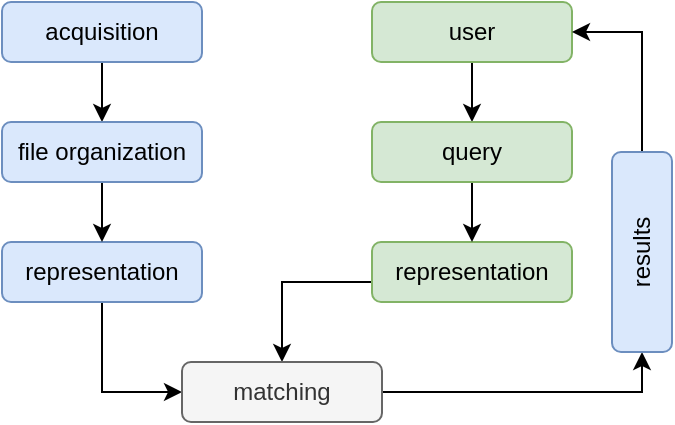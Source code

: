 <mxfile version="23.1.7" type="github" pages="12">
  <diagram name="Page-1" id="ljEujbJLQUYPLpvqMLAu">
    <mxGraphModel dx="1434" dy="822" grid="1" gridSize="10" guides="1" tooltips="1" connect="1" arrows="1" fold="1" page="1" pageScale="1" pageWidth="850" pageHeight="1100" math="0" shadow="0">
      <root>
        <mxCell id="0" />
        <mxCell id="1" parent="0" />
        <mxCell id="FO-2_hBBCfqvoGGvr1Tq-22" style="edgeStyle=orthogonalEdgeStyle;rounded=0;orthogonalLoop=1;jettySize=auto;html=1;" parent="1" source="FO-2_hBBCfqvoGGvr1Tq-1" target="FO-2_hBBCfqvoGGvr1Tq-3" edge="1">
          <mxGeometry relative="1" as="geometry" />
        </mxCell>
        <mxCell id="FO-2_hBBCfqvoGGvr1Tq-1" value="acquisition" style="rounded=1;whiteSpace=wrap;html=1;fillColor=#dae8fc;strokeColor=#6c8ebf;" parent="1" vertex="1">
          <mxGeometry x="140" y="120" width="100" height="30" as="geometry" />
        </mxCell>
        <mxCell id="FO-2_hBBCfqvoGGvr1Tq-13" style="edgeStyle=orthogonalEdgeStyle;rounded=0;orthogonalLoop=1;jettySize=auto;html=1;entryX=0;entryY=0.5;entryDx=0;entryDy=0;" parent="1" source="FO-2_hBBCfqvoGGvr1Tq-2" target="FO-2_hBBCfqvoGGvr1Tq-11" edge="1">
          <mxGeometry relative="1" as="geometry" />
        </mxCell>
        <mxCell id="FO-2_hBBCfqvoGGvr1Tq-2" value="representation" style="rounded=1;whiteSpace=wrap;html=1;fillColor=#dae8fc;strokeColor=#6c8ebf;" parent="1" vertex="1">
          <mxGeometry x="140" y="240" width="100" height="30" as="geometry" />
        </mxCell>
        <mxCell id="FO-2_hBBCfqvoGGvr1Tq-5" style="edgeStyle=orthogonalEdgeStyle;rounded=0;orthogonalLoop=1;jettySize=auto;html=1;entryX=0.5;entryY=0;entryDx=0;entryDy=0;" parent="1" source="FO-2_hBBCfqvoGGvr1Tq-3" target="FO-2_hBBCfqvoGGvr1Tq-2" edge="1">
          <mxGeometry relative="1" as="geometry" />
        </mxCell>
        <mxCell id="FO-2_hBBCfqvoGGvr1Tq-3" value="file organization" style="rounded=1;whiteSpace=wrap;html=1;fillColor=#dae8fc;strokeColor=#6c8ebf;" parent="1" vertex="1">
          <mxGeometry x="140" y="180" width="100" height="30" as="geometry" />
        </mxCell>
        <mxCell id="FO-2_hBBCfqvoGGvr1Tq-21" style="edgeStyle=orthogonalEdgeStyle;rounded=0;orthogonalLoop=1;jettySize=auto;html=1;" parent="1" source="FO-2_hBBCfqvoGGvr1Tq-7" target="FO-2_hBBCfqvoGGvr1Tq-10" edge="1">
          <mxGeometry relative="1" as="geometry" />
        </mxCell>
        <mxCell id="FO-2_hBBCfqvoGGvr1Tq-7" value="user" style="rounded=1;whiteSpace=wrap;html=1;fillColor=#d5e8d4;strokeColor=#82b366;" parent="1" vertex="1">
          <mxGeometry x="325" y="120" width="100" height="30" as="geometry" />
        </mxCell>
        <mxCell id="FO-2_hBBCfqvoGGvr1Tq-15" style="edgeStyle=orthogonalEdgeStyle;rounded=0;orthogonalLoop=1;jettySize=auto;html=1;entryX=0.5;entryY=0;entryDx=0;entryDy=0;" parent="1" source="FO-2_hBBCfqvoGGvr1Tq-8" target="FO-2_hBBCfqvoGGvr1Tq-11" edge="1">
          <mxGeometry relative="1" as="geometry">
            <Array as="points">
              <mxPoint x="280" y="260" />
            </Array>
          </mxGeometry>
        </mxCell>
        <mxCell id="FO-2_hBBCfqvoGGvr1Tq-8" value="representation" style="rounded=1;whiteSpace=wrap;html=1;fillColor=#d5e8d4;strokeColor=#82b366;" parent="1" vertex="1">
          <mxGeometry x="325" y="240" width="100" height="30" as="geometry" />
        </mxCell>
        <mxCell id="FO-2_hBBCfqvoGGvr1Tq-9" style="edgeStyle=orthogonalEdgeStyle;rounded=0;orthogonalLoop=1;jettySize=auto;html=1;entryX=0.5;entryY=0;entryDx=0;entryDy=0;" parent="1" source="FO-2_hBBCfqvoGGvr1Tq-10" target="FO-2_hBBCfqvoGGvr1Tq-8" edge="1">
          <mxGeometry relative="1" as="geometry" />
        </mxCell>
        <mxCell id="FO-2_hBBCfqvoGGvr1Tq-10" value="query" style="rounded=1;whiteSpace=wrap;html=1;fillColor=#d5e8d4;strokeColor=#82b366;" parent="1" vertex="1">
          <mxGeometry x="325" y="180" width="100" height="30" as="geometry" />
        </mxCell>
        <mxCell id="FO-2_hBBCfqvoGGvr1Tq-16" style="edgeStyle=orthogonalEdgeStyle;rounded=0;orthogonalLoop=1;jettySize=auto;html=1;entryX=0;entryY=0.5;entryDx=0;entryDy=0;" parent="1" source="FO-2_hBBCfqvoGGvr1Tq-11" target="FO-2_hBBCfqvoGGvr1Tq-14" edge="1">
          <mxGeometry relative="1" as="geometry" />
        </mxCell>
        <mxCell id="FO-2_hBBCfqvoGGvr1Tq-11" value="matching" style="rounded=1;whiteSpace=wrap;html=1;fillColor=#f5f5f5;fontColor=#333333;strokeColor=#666666;" parent="1" vertex="1">
          <mxGeometry x="230" y="300" width="100" height="30" as="geometry" />
        </mxCell>
        <mxCell id="FO-2_hBBCfqvoGGvr1Tq-19" style="edgeStyle=orthogonalEdgeStyle;rounded=0;orthogonalLoop=1;jettySize=auto;html=1;entryX=1;entryY=0.5;entryDx=0;entryDy=0;exitX=1;exitY=0.5;exitDx=0;exitDy=0;" parent="1" source="FO-2_hBBCfqvoGGvr1Tq-14" target="FO-2_hBBCfqvoGGvr1Tq-7" edge="1">
          <mxGeometry relative="1" as="geometry" />
        </mxCell>
        <mxCell id="FO-2_hBBCfqvoGGvr1Tq-14" value="results" style="rounded=1;whiteSpace=wrap;html=1;rotation=-90;fillColor=#dae8fc;strokeColor=#6c8ebf;" parent="1" vertex="1">
          <mxGeometry x="410" y="230" width="100" height="30" as="geometry" />
        </mxCell>
      </root>
    </mxGraphModel>
  </diagram>
  <diagram id="9g09eKuy0s7E4-nRiisd" name="Page-2">
    <mxGraphModel dx="954" dy="652" grid="1" gridSize="10" guides="1" tooltips="1" connect="1" arrows="1" fold="1" page="1" pageScale="1" pageWidth="850" pageHeight="1100" math="0" shadow="0">
      <root>
        <mxCell id="0" />
        <mxCell id="1" parent="0" />
        <mxCell id="jqrcrDxqfwzmKRyA8-Kz-16" value="Storage" style="rounded=0;whiteSpace=wrap;html=1;fillColor=#dae8fc;strokeColor=#6c8ebf;" parent="1" vertex="1">
          <mxGeometry x="500" y="250" width="120" height="60" as="geometry" />
        </mxCell>
        <mxCell id="xSaKZ9C6D2ac0K_qjUgd-3" value="" style="rounded=1;whiteSpace=wrap;html=1;fillColor=#f5f5f5;fontColor=#333333;strokeColor=#666666;" parent="1" vertex="1">
          <mxGeometry x="138" y="98" width="160" height="420" as="geometry" />
        </mxCell>
        <mxCell id="jqrcrDxqfwzmKRyA8-Kz-18" value="sqlite" style="shape=cylinder3;whiteSpace=wrap;html=1;boundedLbl=1;backgroundOutline=1;size=15;fillColor=#dae8fc;strokeColor=#6c8ebf;" parent="1" vertex="1">
          <mxGeometry x="500" y="370" width="60" height="80" as="geometry" />
        </mxCell>
        <mxCell id="xSaKZ9C6D2ac0K_qjUgd-2" style="edgeStyle=orthogonalEdgeStyle;rounded=0;orthogonalLoop=1;jettySize=auto;html=1;" parent="1" source="QdF7nQGgUttH9RuZ82E8-8" target="jqrcrDxqfwzmKRyA8-Kz-16" edge="1">
          <mxGeometry relative="1" as="geometry" />
        </mxCell>
        <mxCell id="xSaKZ9C6D2ac0K_qjUgd-1" style="edgeStyle=orthogonalEdgeStyle;rounded=0;orthogonalLoop=1;jettySize=auto;html=1;entryX=-0.125;entryY=0.55;entryDx=0;entryDy=0;entryPerimeter=0;" parent="1" source="QdF7nQGgUttH9RuZ82E8-8" target="jqrcrDxqfwzmKRyA8-Kz-18" edge="1">
          <mxGeometry relative="1" as="geometry" />
        </mxCell>
        <mxCell id="QdF7nQGgUttH9RuZ82E8-9" style="edgeStyle=orthogonalEdgeStyle;rounded=0;orthogonalLoop=1;jettySize=auto;html=1;entryX=0.025;entryY=0.35;entryDx=0;entryDy=0;entryPerimeter=0;" parent="1" source="jqrcrDxqfwzmKRyA8-Kz-9" target="QdF7nQGgUttH9RuZ82E8-8" edge="1">
          <mxGeometry relative="1" as="geometry" />
        </mxCell>
        <mxCell id="jqrcrDxqfwzmKRyA8-Kz-10" value="Company A" style="rounded=0;whiteSpace=wrap;html=1;" parent="1" vertex="1">
          <mxGeometry x="150" y="150" width="100" height="50" as="geometry" />
        </mxCell>
        <mxCell id="jqrcrDxqfwzmKRyA8-Kz-11" value="Company A" style="rounded=0;whiteSpace=wrap;html=1;" parent="1" vertex="1">
          <mxGeometry x="160" y="160" width="100" height="50" as="geometry" />
        </mxCell>
        <mxCell id="QdF7nQGgUttH9RuZ82E8-10" style="edgeStyle=orthogonalEdgeStyle;rounded=0;orthogonalLoop=1;jettySize=auto;html=1;entryX=0.5;entryY=1;entryDx=0;entryDy=0;" parent="1" source="QdF7nQGgUttH9RuZ82E8-7" target="QdF7nQGgUttH9RuZ82E8-8" edge="1">
          <mxGeometry relative="1" as="geometry" />
        </mxCell>
        <mxCell id="QdF7nQGgUttH9RuZ82E8-8" value="data collector module" style="rounded=0;whiteSpace=wrap;html=1;fillColor=#d5e8d4;strokeColor=#82b366;" parent="1" vertex="1">
          <mxGeometry x="320" y="300" width="80" height="100" as="geometry" />
        </mxCell>
        <mxCell id="jqrcrDxqfwzmKRyA8-Kz-6" value="" style="shape=note;whiteSpace=wrap;html=1;backgroundOutline=1;darkOpacity=0.05;size=20;" parent="1" vertex="1">
          <mxGeometry x="180" y="280" width="50" height="70" as="geometry" />
        </mxCell>
        <mxCell id="jqrcrDxqfwzmKRyA8-Kz-7" value="" style="shape=note;whiteSpace=wrap;html=1;backgroundOutline=1;darkOpacity=0.05;size=20;" parent="1" vertex="1">
          <mxGeometry x="180" y="280" width="50" height="70" as="geometry" />
        </mxCell>
        <mxCell id="jqrcrDxqfwzmKRyA8-Kz-8" value="" style="shape=note;whiteSpace=wrap;html=1;backgroundOutline=1;darkOpacity=0.05;size=20;" parent="1" vertex="1">
          <mxGeometry x="190" y="290" width="50" height="70" as="geometry" />
        </mxCell>
        <mxCell id="jqrcrDxqfwzmKRyA8-Kz-9" value="PDFs" style="shape=note;whiteSpace=wrap;html=1;backgroundOutline=1;darkOpacity=0.05;size=20;" parent="1" vertex="1">
          <mxGeometry x="200" y="300" width="50" height="70" as="geometry" />
        </mxCell>
        <mxCell id="jqrcrDxqfwzmKRyA8-Kz-15" value="Annual reports" style="text;html=1;strokeColor=none;fillColor=none;align=center;verticalAlign=middle;whiteSpace=wrap;rounded=0;" parent="1" vertex="1">
          <mxGeometry x="196" y="380" width="60" height="30" as="geometry" />
        </mxCell>
        <mxCell id="QdF7nQGgUttH9RuZ82E8-7" value="Annotated data" style="rounded=0;whiteSpace=wrap;html=1;" parent="1" vertex="1">
          <mxGeometry x="170" y="450" width="100" height="50" as="geometry" />
        </mxCell>
        <mxCell id="jqrcrDxqfwzmKRyA8-Kz-12" value="1 &amp;amp; 1&amp;nbsp;" style="rounded=0;whiteSpace=wrap;html=1;" parent="1" vertex="1">
          <mxGeometry x="170" y="170" width="100" height="50" as="geometry" />
        </mxCell>
        <mxCell id="jqrcrDxqfwzmKRyA8-Kz-13" value="List of Companies" style="text;html=1;strokeColor=none;fillColor=none;align=center;verticalAlign=middle;whiteSpace=wrap;rounded=0;" parent="1" vertex="1">
          <mxGeometry x="185" y="110" width="60" height="30" as="geometry" />
        </mxCell>
        <mxCell id="jqrcrDxqfwzmKRyA8-Kz-14" style="edgeStyle=orthogonalEdgeStyle;rounded=0;orthogonalLoop=1;jettySize=auto;html=1;entryX=0;entryY=0;entryDx=15;entryDy=0;entryPerimeter=0;" parent="1" source="jqrcrDxqfwzmKRyA8-Kz-12" target="jqrcrDxqfwzmKRyA8-Kz-7" edge="1">
          <mxGeometry relative="1" as="geometry" />
        </mxCell>
        <mxCell id="QdF7nQGgUttH9RuZ82E8-6" value="1 &amp;amp; 1&amp;nbsp;" style="rounded=0;whiteSpace=wrap;html=1;" parent="1" vertex="1">
          <mxGeometry x="180" y="180" width="100" height="50" as="geometry" />
        </mxCell>
        <mxCell id="xSaKZ9C6D2ac0K_qjUgd-4" value="SRN hosted data" style="text;html=1;strokeColor=none;fillColor=none;align=center;verticalAlign=middle;whiteSpace=wrap;rounded=0;" parent="1" vertex="1">
          <mxGeometry x="165" y="518" width="100" height="30" as="geometry" />
        </mxCell>
        <mxCell id="xSaKZ9C6D2ac0K_qjUgd-5" value="All the pdf files are stored here" style="text;html=1;strokeColor=none;fillColor=none;align=center;verticalAlign=middle;whiteSpace=wrap;rounded=0;" parent="1" vertex="1">
          <mxGeometry x="478" y="316" width="160" height="30" as="geometry" />
        </mxCell>
        <mxCell id="xSaKZ9C6D2ac0K_qjUgd-6" value="DB Schema created to store ref to pdfs in storage" style="text;html=1;strokeColor=none;fillColor=none;align=center;verticalAlign=middle;whiteSpace=wrap;rounded=0;" parent="1" vertex="1">
          <mxGeometry x="485" y="467" width="90" height="30" as="geometry" />
        </mxCell>
      </root>
    </mxGraphModel>
  </diagram>
  <diagram id="uagE7rWCZEyeWh7HNvaM" name="Page-3">
    <mxGraphModel dx="954" dy="652" grid="1" gridSize="10" guides="1" tooltips="1" connect="1" arrows="1" fold="1" page="1" pageScale="1" pageWidth="850" pageHeight="1100" math="0" shadow="0">
      <root>
        <mxCell id="0" />
        <mxCell id="1" parent="0" />
        <mxCell id="rHdV5a4FuQw8Oqi5YtvR-1" value="Requirement sub section text" style="rounded=0;whiteSpace=wrap;html=1;fillColor=#f5f5f5;strokeColor=#666666;fontColor=#333333;" parent="1" vertex="1">
          <mxGeometry x="160" y="200" width="200" height="60" as="geometry" />
        </mxCell>
        <mxCell id="3ifQ8HcwcS-kbEH_mEef-12" style="edgeStyle=orthogonalEdgeStyle;rounded=0;orthogonalLoop=1;jettySize=auto;html=1;entryX=0;entryY=0.5;entryDx=0;entryDy=0;" parent="1" source="rHdV5a4FuQw8Oqi5YtvR-2" target="3ifQ8HcwcS-kbEH_mEef-9" edge="1">
          <mxGeometry relative="1" as="geometry" />
        </mxCell>
        <mxCell id="rHdV5a4FuQw8Oqi5YtvR-2" value="Compliance items 1" style="rounded=0;whiteSpace=wrap;html=1;fillColor=#fff2cc;strokeColor=#d6b656;" parent="1" vertex="1">
          <mxGeometry x="160" y="260" width="200" height="30" as="geometry" />
        </mxCell>
        <mxCell id="3ifQ8HcwcS-kbEH_mEef-14" style="edgeStyle=orthogonalEdgeStyle;rounded=0;orthogonalLoop=1;jettySize=auto;html=1;" parent="1" source="rHdV5a4FuQw8Oqi5YtvR-3" target="3ifQ8HcwcS-kbEH_mEef-11" edge="1">
          <mxGeometry relative="1" as="geometry" />
        </mxCell>
        <mxCell id="rHdV5a4FuQw8Oqi5YtvR-3" value="Compliance items &lt;i&gt;ci&lt;/i&gt;" style="rounded=0;whiteSpace=wrap;html=1;fillColor=#fff2cc;strokeColor=#d6b656;" parent="1" vertex="1">
          <mxGeometry x="160" y="390" width="200" height="30" as="geometry" />
        </mxCell>
        <mxCell id="3ifQ8HcwcS-kbEH_mEef-13" style="edgeStyle=orthogonalEdgeStyle;rounded=0;orthogonalLoop=1;jettySize=auto;html=1;" parent="1" source="3ifQ8HcwcS-kbEH_mEef-1" target="3ifQ8HcwcS-kbEH_mEef-10" edge="1">
          <mxGeometry relative="1" as="geometry" />
        </mxCell>
        <mxCell id="3ifQ8HcwcS-kbEH_mEef-1" value="Compliance items 2" style="rounded=0;whiteSpace=wrap;html=1;fillColor=#fff2cc;strokeColor=#d6b656;" parent="1" vertex="1">
          <mxGeometry x="160" y="290" width="200" height="30" as="geometry" />
        </mxCell>
        <mxCell id="3ifQ8HcwcS-kbEH_mEef-2" value="" style="endArrow=none;dashed=1;html=1;dashPattern=1 3;strokeWidth=2;rounded=0;entryX=0.5;entryY=1;entryDx=0;entryDy=0;exitX=0.5;exitY=0;exitDx=0;exitDy=0;" parent="1" source="rHdV5a4FuQw8Oqi5YtvR-3" target="3ifQ8HcwcS-kbEH_mEef-1" edge="1">
          <mxGeometry width="50" height="50" relative="1" as="geometry">
            <mxPoint x="400" y="360" as="sourcePoint" />
            <mxPoint x="450" y="310" as="targetPoint" />
          </mxGeometry>
        </mxCell>
        <mxCell id="SNcslwfNdznhzN8w_xev-1" style="edgeStyle=orthogonalEdgeStyle;rounded=0;orthogonalLoop=1;jettySize=auto;html=1;entryX=0.5;entryY=0;entryDx=0;entryDy=0;" edge="1" parent="1" source="3ifQ8HcwcS-kbEH_mEef-3" target="rHdV5a4FuQw8Oqi5YtvR-1">
          <mxGeometry relative="1" as="geometry" />
        </mxCell>
        <mxCell id="3ifQ8HcwcS-kbEH_mEef-3" value="ESRS Requirements Parsed JSON" style="shape=note;whiteSpace=wrap;html=1;backgroundOutline=1;darkOpacity=0.05;size=18;" parent="1" vertex="1">
          <mxGeometry x="450" y="110" width="85" height="100" as="geometry" />
        </mxCell>
        <mxCell id="3ifQ8HcwcS-kbEH_mEef-9" value="Blob data 1" style="rounded=0;whiteSpace=wrap;html=1;fillColor=#fff2cc;strokeColor=#d6b656;" parent="1" vertex="1">
          <mxGeometry x="400" y="260" width="200" height="30" as="geometry" />
        </mxCell>
        <mxCell id="3ifQ8HcwcS-kbEH_mEef-10" value="Blob data 2" style="rounded=0;whiteSpace=wrap;html=1;fillColor=#fff2cc;strokeColor=#d6b656;" parent="1" vertex="1">
          <mxGeometry x="400" y="290" width="200" height="30" as="geometry" />
        </mxCell>
        <mxCell id="3ifQ8HcwcS-kbEH_mEef-11" value="Blob data &lt;i&gt;bd&lt;/i&gt;" style="rounded=0;whiteSpace=wrap;html=1;fillColor=#fff2cc;strokeColor=#d6b656;" parent="1" vertex="1">
          <mxGeometry x="400" y="390" width="200" height="30" as="geometry" />
        </mxCell>
      </root>
    </mxGraphModel>
  </diagram>
  <diagram id="ovecyzX9Uu-KdgI26aFb" name="Page-4">
    <mxGraphModel dx="954" dy="652" grid="0" gridSize="10" guides="1" tooltips="1" connect="1" arrows="1" fold="1" page="0" pageScale="1" pageWidth="850" pageHeight="1100" math="0" shadow="0">
      <root>
        <mxCell id="0" />
        <mxCell id="1" parent="0" />
      </root>
    </mxGraphModel>
  </diagram>
  <diagram id="CDIa_tv3zKGdJS0lAfBf" name="Page-5">
    <mxGraphModel dx="1434" dy="822" grid="1" gridSize="10" guides="1" tooltips="1" connect="1" arrows="1" fold="1" page="1" pageScale="1" pageWidth="850" pageHeight="1100" math="0" shadow="0">
      <root>
        <mxCell id="0" />
        <mxCell id="1" parent="0" />
        <mxCell id="QRzYibqpKpp8liRwWGsl-14" value="" style="group" parent="1" vertex="1" connectable="0">
          <mxGeometry x="50" y="140" width="290" height="260" as="geometry" />
        </mxCell>
        <mxCell id="QRzYibqpKpp8liRwWGsl-16" value="" style="rounded=0;whiteSpace=wrap;html=1;fillColor=#dae8fc;strokeColor=#6c8ebf;" parent="QRzYibqpKpp8liRwWGsl-14" vertex="1">
          <mxGeometry x="140" y="90" width="150" height="170" as="geometry" />
        </mxCell>
        <mxCell id="QRzYibqpKpp8liRwWGsl-1" value="Requirement sub section text" style="rounded=0;whiteSpace=wrap;html=1;fillColor=#f5f5f5;strokeColor=#666666;fontColor=#333333;" parent="QRzYibqpKpp8liRwWGsl-14" vertex="1">
          <mxGeometry y="69.677" width="127.273" height="46.452" as="geometry" />
        </mxCell>
        <mxCell id="QRzYibqpKpp8liRwWGsl-3" value="Compliance items 1" style="rounded=0;whiteSpace=wrap;html=1;fillColor=#fff2cc;strokeColor=#d6b656;" parent="QRzYibqpKpp8liRwWGsl-14" vertex="1">
          <mxGeometry y="116.129" width="127.273" height="23.226" as="geometry" />
        </mxCell>
        <mxCell id="QRzYibqpKpp8liRwWGsl-5" value="Compliance items &lt;i&gt;ci&lt;/i&gt;" style="rounded=0;whiteSpace=wrap;html=1;fillColor=#fff2cc;strokeColor=#d6b656;" parent="QRzYibqpKpp8liRwWGsl-14" vertex="1">
          <mxGeometry y="216.774" width="127.273" height="23.226" as="geometry" />
        </mxCell>
        <mxCell id="QRzYibqpKpp8liRwWGsl-7" value="Compliance items 2" style="rounded=0;whiteSpace=wrap;html=1;fillColor=#fff2cc;strokeColor=#d6b656;" parent="QRzYibqpKpp8liRwWGsl-14" vertex="1">
          <mxGeometry y="139.355" width="127.273" height="23.226" as="geometry" />
        </mxCell>
        <mxCell id="QRzYibqpKpp8liRwWGsl-8" value="" style="endArrow=none;dashed=1;html=1;dashPattern=1 3;strokeWidth=2;rounded=0;entryX=0.5;entryY=1;entryDx=0;entryDy=0;exitX=0.5;exitY=0;exitDx=0;exitDy=0;" parent="QRzYibqpKpp8liRwWGsl-14" source="QRzYibqpKpp8liRwWGsl-5" target="QRzYibqpKpp8liRwWGsl-7" edge="1">
          <mxGeometry width="50" height="50" relative="1" as="geometry">
            <mxPoint x="152.727" y="193.548" as="sourcePoint" />
            <mxPoint x="184.545" y="154.839" as="targetPoint" />
          </mxGeometry>
        </mxCell>
        <mxCell id="QRzYibqpKpp8liRwWGsl-9" style="edgeStyle=orthogonalEdgeStyle;rounded=0;orthogonalLoop=1;jettySize=auto;html=1;entryX=0.5;entryY=0;entryDx=0;entryDy=0;" parent="QRzYibqpKpp8liRwWGsl-14" source="QRzYibqpKpp8liRwWGsl-10" target="QRzYibqpKpp8liRwWGsl-1" edge="1">
          <mxGeometry relative="1" as="geometry" />
        </mxCell>
        <mxCell id="QRzYibqpKpp8liRwWGsl-10" value="&lt;font style=&quot;font-size: 8px;&quot;&gt;ESRS Requirements Parsed JSON&lt;/font&gt;" style="shape=note;whiteSpace=wrap;html=1;backgroundOutline=1;darkOpacity=0.05;size=18;" parent="QRzYibqpKpp8liRwWGsl-14" vertex="1">
          <mxGeometry x="184.545" width="54.091" height="77.419" as="geometry" />
        </mxCell>
        <mxCell id="QRzYibqpKpp8liRwWGsl-11" value="Blob data 1" style="rounded=0;whiteSpace=wrap;html=1;fillColor=#fff2cc;strokeColor=#d6b656;" parent="QRzYibqpKpp8liRwWGsl-14" vertex="1">
          <mxGeometry x="152.727" y="116.129" width="127.273" height="23.226" as="geometry" />
        </mxCell>
        <mxCell id="QRzYibqpKpp8liRwWGsl-2" style="edgeStyle=orthogonalEdgeStyle;rounded=0;orthogonalLoop=1;jettySize=auto;html=1;entryX=0;entryY=0.5;entryDx=0;entryDy=0;" parent="QRzYibqpKpp8liRwWGsl-14" source="QRzYibqpKpp8liRwWGsl-3" target="QRzYibqpKpp8liRwWGsl-11" edge="1">
          <mxGeometry relative="1" as="geometry" />
        </mxCell>
        <mxCell id="QRzYibqpKpp8liRwWGsl-12" value="Blob data 2" style="rounded=0;whiteSpace=wrap;html=1;fillColor=#fff2cc;strokeColor=#d6b656;" parent="QRzYibqpKpp8liRwWGsl-14" vertex="1">
          <mxGeometry x="152.727" y="139.355" width="127.273" height="23.226" as="geometry" />
        </mxCell>
        <mxCell id="QRzYibqpKpp8liRwWGsl-6" style="edgeStyle=orthogonalEdgeStyle;rounded=0;orthogonalLoop=1;jettySize=auto;html=1;" parent="QRzYibqpKpp8liRwWGsl-14" source="QRzYibqpKpp8liRwWGsl-7" target="QRzYibqpKpp8liRwWGsl-12" edge="1">
          <mxGeometry relative="1" as="geometry" />
        </mxCell>
        <mxCell id="QRzYibqpKpp8liRwWGsl-13" value="Blob data &lt;i&gt;bd&lt;/i&gt;" style="rounded=0;whiteSpace=wrap;html=1;fillColor=#fff2cc;strokeColor=#d6b656;" parent="QRzYibqpKpp8liRwWGsl-14" vertex="1">
          <mxGeometry x="152.727" y="216.774" width="127.273" height="23.226" as="geometry" />
        </mxCell>
        <mxCell id="QRzYibqpKpp8liRwWGsl-4" style="edgeStyle=orthogonalEdgeStyle;rounded=0;orthogonalLoop=1;jettySize=auto;html=1;" parent="QRzYibqpKpp8liRwWGsl-14" source="QRzYibqpKpp8liRwWGsl-5" target="QRzYibqpKpp8liRwWGsl-13" edge="1">
          <mxGeometry relative="1" as="geometry" />
        </mxCell>
        <mxCell id="QRzYibqpKpp8liRwWGsl-31" style="edgeStyle=orthogonalEdgeStyle;rounded=0;orthogonalLoop=1;jettySize=auto;html=1;" parent="1" source="QRzYibqpKpp8liRwWGsl-15" target="QRzYibqpKpp8liRwWGsl-18" edge="1">
          <mxGeometry relative="1" as="geometry" />
        </mxCell>
        <mxCell id="QRzYibqpKpp8liRwWGsl-15" value="Embedding model" style="rounded=1;whiteSpace=wrap;html=1;" parent="1" vertex="1">
          <mxGeometry x="390" y="285" width="120" height="60" as="geometry" />
        </mxCell>
        <mxCell id="QRzYibqpKpp8liRwWGsl-17" style="edgeStyle=orthogonalEdgeStyle;rounded=0;orthogonalLoop=1;jettySize=auto;html=1;entryX=0;entryY=0.5;entryDx=0;entryDy=0;" parent="1" source="QRzYibqpKpp8liRwWGsl-16" target="QRzYibqpKpp8liRwWGsl-15" edge="1">
          <mxGeometry relative="1" as="geometry" />
        </mxCell>
        <mxCell id="QRzYibqpKpp8liRwWGsl-18" value="Vector DB" style="rounded=1;whiteSpace=wrap;html=1;fillColor=#fff2cc;strokeColor=#d6b656;" parent="1" vertex="1">
          <mxGeometry x="540" y="240" width="120" height="150" as="geometry" />
        </mxCell>
        <mxCell id="QRzYibqpKpp8liRwWGsl-19" value="" style="ellipse;whiteSpace=wrap;html=1;aspect=fixed;fillColor=#dae8fc;strokeColor=#6c8ebf;" parent="1" vertex="1">
          <mxGeometry x="629" y="283" width="10" height="10" as="geometry" />
        </mxCell>
        <mxCell id="QRzYibqpKpp8liRwWGsl-20" value="" style="ellipse;whiteSpace=wrap;html=1;aspect=fixed;fillColor=#dae8fc;strokeColor=#6c8ebf;" parent="1" vertex="1">
          <mxGeometry x="636" y="327" width="10" height="10" as="geometry" />
        </mxCell>
        <mxCell id="QRzYibqpKpp8liRwWGsl-21" value="" style="ellipse;whiteSpace=wrap;html=1;aspect=fixed;fillColor=#dae8fc;strokeColor=#6c8ebf;" parent="1" vertex="1">
          <mxGeometry x="554" y="291" width="10" height="10" as="geometry" />
        </mxCell>
        <mxCell id="QRzYibqpKpp8liRwWGsl-22" value="" style="ellipse;whiteSpace=wrap;html=1;aspect=fixed;fillColor=#dae8fc;strokeColor=#6c8ebf;" parent="1" vertex="1">
          <mxGeometry x="580" y="356" width="10" height="10" as="geometry" />
        </mxCell>
        <mxCell id="QRzYibqpKpp8liRwWGsl-26" value="" style="ellipse;whiteSpace=wrap;html=1;aspect=fixed;fillColor=#dae8fc;strokeColor=#6c8ebf;" parent="1" vertex="1">
          <mxGeometry x="610" y="346" width="10" height="10" as="geometry" />
        </mxCell>
        <mxCell id="QRzYibqpKpp8liRwWGsl-27" value="" style="ellipse;whiteSpace=wrap;html=1;aspect=fixed;fillColor=#dae8fc;strokeColor=#6c8ebf;" parent="1" vertex="1">
          <mxGeometry x="591" y="271" width="10" height="10" as="geometry" />
        </mxCell>
        <mxCell id="QRzYibqpKpp8liRwWGsl-28" value="" style="ellipse;whiteSpace=wrap;html=1;aspect=fixed;fillColor=#dae8fc;strokeColor=#6c8ebf;" parent="1" vertex="1">
          <mxGeometry x="554" y="336" width="10" height="10" as="geometry" />
        </mxCell>
        <mxCell id="QRzYibqpKpp8liRwWGsl-32" value="" style="endArrow=classic;html=1;rounded=0;entryX=0.5;entryY=0;entryDx=0;entryDy=0;" parent="1" target="QRzYibqpKpp8liRwWGsl-15" edge="1">
          <mxGeometry width="50" height="50" relative="1" as="geometry">
            <mxPoint x="450" y="190" as="sourcePoint" />
            <mxPoint x="330" y="330" as="targetPoint" />
          </mxGeometry>
        </mxCell>
        <mxCell id="QRzYibqpKpp8liRwWGsl-34" value="" style="edgeStyle=orthogonalEdgeStyle;rounded=0;orthogonalLoop=1;jettySize=auto;html=1;fillColor=#f8cecc;strokeColor=#b85450;" parent="1" source="QRzYibqpKpp8liRwWGsl-33" target="QRzYibqpKpp8liRwWGsl-15" edge="1">
          <mxGeometry relative="1" as="geometry" />
        </mxCell>
        <mxCell id="QRzYibqpKpp8liRwWGsl-33" value="" style="shape=umlActor;verticalLabelPosition=bottom;verticalAlign=top;html=1;outlineConnect=0;" parent="1" vertex="1">
          <mxGeometry x="435" y="130" width="30" height="60" as="geometry" />
        </mxCell>
        <mxCell id="QRzYibqpKpp8liRwWGsl-38" value="" style="endArrow=classic;html=1;rounded=0;exitX=0.5;exitY=1;exitDx=0;exitDy=0;fillColor=#f8cecc;strokeColor=#b85450;" parent="1" source="QRzYibqpKpp8liRwWGsl-15" edge="1">
          <mxGeometry width="50" height="50" relative="1" as="geometry">
            <mxPoint x="465" y="406" as="sourcePoint" />
            <mxPoint x="540" y="370" as="targetPoint" />
            <Array as="points">
              <mxPoint x="450" y="370" />
            </Array>
          </mxGeometry>
        </mxCell>
        <mxCell id="QRzYibqpKpp8liRwWGsl-39" value="" style="endArrow=classic;html=1;rounded=0;exitX=0.45;exitY=0.983;exitDx=0;exitDy=0;exitPerimeter=0;fillColor=#f8cecc;strokeColor=#b85450;" parent="1" source="QRzYibqpKpp8liRwWGsl-18" edge="1">
          <mxGeometry width="50" height="50" relative="1" as="geometry">
            <mxPoint x="589" y="460" as="sourcePoint" />
            <mxPoint x="594" y="430" as="targetPoint" />
          </mxGeometry>
        </mxCell>
        <mxCell id="QRzYibqpKpp8liRwWGsl-40" value="Result" style="text;html=1;align=center;verticalAlign=middle;whiteSpace=wrap;rounded=0;" parent="1" vertex="1">
          <mxGeometry x="564" y="440" width="60" height="30" as="geometry" />
        </mxCell>
        <mxCell id="QRzYibqpKpp8liRwWGsl-41" value="Query" style="text;html=1;align=center;verticalAlign=middle;whiteSpace=wrap;rounded=0;" parent="1" vertex="1">
          <mxGeometry x="400" y="210" width="60" height="30" as="geometry" />
        </mxCell>
      </root>
    </mxGraphModel>
  </diagram>
  <diagram id="K_oFjZUAvFYx__Rn8E2x" name="Page-6">
    <mxGraphModel dx="1434" dy="822" grid="1" gridSize="10" guides="1" tooltips="1" connect="1" arrows="1" fold="1" page="1" pageScale="1" pageWidth="850" pageHeight="1100" math="0" shadow="0">
      <root>
        <mxCell id="0" />
        <mxCell id="1" parent="0" />
        <mxCell id="BXFDvp2_C5ADDBUmhVrG-10" value="sqlite db" style="text;html=1;align=center;verticalAlign=middle;whiteSpace=wrap;rounded=0;" parent="1" vertex="1">
          <mxGeometry x="593.64" y="363.55" width="60" height="30" as="geometry" />
        </mxCell>
        <mxCell id="0bH5oGUcQCO7cVmQJ2f--1" value="Requirement section text" style="rounded=0;whiteSpace=wrap;html=1;fillColor=#f5f5f5;strokeColor=#666666;fontColor=#333333;" parent="1" vertex="1">
          <mxGeometry x="560" y="393.547" width="127.273" height="46.452" as="geometry" />
        </mxCell>
        <mxCell id="ZGQjBhh0d32_UYu9xSY2-1" value="" style="group" parent="1" vertex="1" connectable="0">
          <mxGeometry x="410" y="600" width="80" height="90" as="geometry" />
        </mxCell>
        <mxCell id="BXFDvp2_C5ADDBUmhVrG-1" value="Vector DB" style="rounded=1;whiteSpace=wrap;html=1;fillColor=#fff2cc;strokeColor=#d6b656;" parent="ZGQjBhh0d32_UYu9xSY2-1" vertex="1">
          <mxGeometry width="80" height="90" as="geometry" />
        </mxCell>
        <mxCell id="BXFDvp2_C5ADDBUmhVrG-2" value="" style="ellipse;whiteSpace=wrap;html=1;aspect=fixed;fillColor=#dae8fc;strokeColor=#6c8ebf;" parent="ZGQjBhh0d32_UYu9xSY2-1" vertex="1">
          <mxGeometry x="59.333" y="25.8" width="6" height="6" as="geometry" />
        </mxCell>
        <mxCell id="BXFDvp2_C5ADDBUmhVrG-3" value="" style="ellipse;whiteSpace=wrap;html=1;aspect=fixed;fillColor=#dae8fc;strokeColor=#6c8ebf;" parent="ZGQjBhh0d32_UYu9xSY2-1" vertex="1">
          <mxGeometry x="64" y="52.2" width="6" height="6" as="geometry" />
        </mxCell>
        <mxCell id="BXFDvp2_C5ADDBUmhVrG-4" value="" style="ellipse;whiteSpace=wrap;html=1;aspect=fixed;fillColor=#dae8fc;strokeColor=#6c8ebf;" parent="ZGQjBhh0d32_UYu9xSY2-1" vertex="1">
          <mxGeometry x="9.333" y="30.6" width="6" height="6" as="geometry" />
        </mxCell>
        <mxCell id="BXFDvp2_C5ADDBUmhVrG-5" value="" style="ellipse;whiteSpace=wrap;html=1;aspect=fixed;fillColor=#dae8fc;strokeColor=#6c8ebf;" parent="ZGQjBhh0d32_UYu9xSY2-1" vertex="1">
          <mxGeometry x="26.667" y="69.6" width="6" height="6" as="geometry" />
        </mxCell>
        <mxCell id="BXFDvp2_C5ADDBUmhVrG-6" value="" style="ellipse;whiteSpace=wrap;html=1;aspect=fixed;fillColor=#dae8fc;strokeColor=#6c8ebf;" parent="ZGQjBhh0d32_UYu9xSY2-1" vertex="1">
          <mxGeometry x="46.667" y="63.6" width="6" height="6" as="geometry" />
        </mxCell>
        <mxCell id="BXFDvp2_C5ADDBUmhVrG-7" value="" style="ellipse;whiteSpace=wrap;html=1;aspect=fixed;fillColor=#dae8fc;strokeColor=#6c8ebf;" parent="ZGQjBhh0d32_UYu9xSY2-1" vertex="1">
          <mxGeometry x="34" y="18.6" width="6" height="6" as="geometry" />
        </mxCell>
        <mxCell id="BXFDvp2_C5ADDBUmhVrG-8" value="" style="ellipse;whiteSpace=wrap;html=1;aspect=fixed;fillColor=#dae8fc;strokeColor=#6c8ebf;" parent="ZGQjBhh0d32_UYu9xSY2-1" vertex="1">
          <mxGeometry x="9.333" y="57.6" width="6" height="6" as="geometry" />
        </mxCell>
        <mxCell id="Ee1prF1bNzGbKICo98sI-1" value="RAG Chain" style="rounded=1;whiteSpace=wrap;html=1;fillColor=#dae8fc;strokeColor=#6c8ebf;" parent="1" vertex="1">
          <mxGeometry x="365" y="340" width="260" height="66.45" as="geometry" />
        </mxCell>
        <mxCell id="QAgYMOGZ01GKRoN3ohYt-1" value="Recommender system development lifecycle" style="rounded=0;whiteSpace=wrap;html=1;fillColor=#fbf3da;strokeColor=#d6b656;" parent="1" vertex="1">
          <mxGeometry x="80" y="130" width="760" height="35" as="geometry" />
        </mxCell>
        <mxCell id="QAgYMOGZ01GKRoN3ohYt-2" value="" style="rounded=0;whiteSpace=wrap;html=1;fillColor=#dae8fc;strokeColor=#6c8ebf;perimeterSpacing=0;sketch=1;curveFitting=1;jiggle=2;" parent="1" vertex="1">
          <mxGeometry x="50" y="200" width="280" height="450" as="geometry" />
        </mxCell>
        <mxCell id="QAgYMOGZ01GKRoN3ohYt-3" value="Model training" style="rounded=1;whiteSpace=wrap;html=1;fillColor=#e1d5e7;strokeColor=#9673a6;" parent="1" vertex="1">
          <mxGeometry x="310" y="170" width="290" height="30" as="geometry" />
        </mxCell>
        <mxCell id="QAgYMOGZ01GKRoN3ohYt-4" value="Model evaluation" style="rounded=1;whiteSpace=wrap;html=1;fillColor=#d5e8d4;strokeColor=#82b366;" parent="1" vertex="1">
          <mxGeometry x="640" y="180" width="160" height="30" as="geometry" />
        </mxCell>
      </root>
    </mxGraphModel>
  </diagram>
  <diagram id="BDkw53IcOHdrdW7yUpwJ" name="Page-7">
    <mxGraphModel dx="2284" dy="822" grid="1" gridSize="10" guides="1" tooltips="1" connect="1" arrows="1" fold="1" page="1" pageScale="1" pageWidth="850" pageHeight="1100" math="0" shadow="0">
      <root>
        <mxCell id="0" />
        <mxCell id="1" parent="0" />
        <mxCell id="PxZzkyytEybaqaENbQ44-3" style="edgeStyle=orthogonalEdgeStyle;rounded=0;orthogonalLoop=1;jettySize=auto;html=1;" parent="1" source="PxZzkyytEybaqaENbQ44-1" target="PxZzkyytEybaqaENbQ44-2" edge="1">
          <mxGeometry relative="1" as="geometry" />
        </mxCell>
        <mxCell id="PxZzkyytEybaqaENbQ44-1" value="Company Report (pdf)" style="rounded=1;whiteSpace=wrap;html=1;fillColor=#f8cecc;strokeColor=#b85450;" parent="1" vertex="1">
          <mxGeometry x="30" y="280" width="80" height="60" as="geometry" />
        </mxCell>
        <mxCell id="PxZzkyytEybaqaENbQ44-2" value="Company Report parsed (json)" style="rounded=1;whiteSpace=wrap;html=1;fillColor=#f5f5f5;strokeColor=#666666;fontColor=#333333;" parent="1" vertex="1">
          <mxGeometry x="160" y="280" width="80" height="60" as="geometry" />
        </mxCell>
        <mxCell id="PxZzkyytEybaqaENbQ44-5" value="" style="rounded=1;whiteSpace=wrap;html=1;glass=0;fillColor=#dae8fc;strokeColor=#6c8ebf;sketch=1;curveFitting=1;jiggle=2;shadow=1;" parent="1" vertex="1">
          <mxGeometry x="140" y="390" width="270" height="60" as="geometry" />
        </mxCell>
        <mxCell id="PxZzkyytEybaqaENbQ44-20" style="edgeStyle=orthogonalEdgeStyle;rounded=0;orthogonalLoop=1;jettySize=auto;html=1;entryX=0;entryY=0.5;entryDx=0;entryDy=0;" parent="1" source="PxZzkyytEybaqaENbQ44-4" target="PxZzkyytEybaqaENbQ44-19" edge="1">
          <mxGeometry relative="1" as="geometry" />
        </mxCell>
        <mxCell id="PxZzkyytEybaqaENbQ44-4" value="Retriever" style="rounded=1;whiteSpace=wrap;html=1;fillColor=#dae8fc;strokeColor=#6c8ebf;" parent="1" vertex="1">
          <mxGeometry x="303" y="280" width="80" height="60" as="geometry" />
        </mxCell>
        <mxCell id="PxZzkyytEybaqaENbQ44-6" value="cosine" style="rounded=1;whiteSpace=wrap;html=1;fillColor=#fff2cc;strokeColor=#d6b656;" parent="1" vertex="1">
          <mxGeometry x="150" y="410" width="60" height="30" as="geometry" />
        </mxCell>
        <mxCell id="PxZzkyytEybaqaENbQ44-7" value="faiss" style="rounded=1;whiteSpace=wrap;html=1;fillColor=#fff2cc;strokeColor=#d6b656;" parent="1" vertex="1">
          <mxGeometry x="340" y="410" width="60" height="30" as="geometry" />
        </mxCell>
        <mxCell id="PxZzkyytEybaqaENbQ44-9" value="BERT based retriever" style="rounded=1;whiteSpace=wrap;html=1;fillColor=#ffe6cc;strokeColor=#d79b00;" parent="1" vertex="1">
          <mxGeometry x="230" y="410" width="95" height="30" as="geometry" />
        </mxCell>
        <mxCell id="PxZzkyytEybaqaENbQ44-10" value="" style="endArrow=classic;startArrow=classic;html=1;rounded=0;exitX=0.75;exitY=0;exitDx=0;exitDy=0;entryX=0.5;entryY=1;entryDx=0;entryDy=0;" parent="1" source="PxZzkyytEybaqaENbQ44-5" target="PxZzkyytEybaqaENbQ44-4" edge="1">
          <mxGeometry width="50" height="50" relative="1" as="geometry">
            <mxPoint x="400" y="360" as="sourcePoint" />
            <mxPoint x="450" y="310" as="targetPoint" />
          </mxGeometry>
        </mxCell>
        <mxCell id="PxZzkyytEybaqaENbQ44-11" value="" style="endArrow=classic;startArrow=classic;html=1;rounded=0;entryX=1;entryY=0.5;entryDx=0;entryDy=0;exitX=0.5;exitY=0;exitDx=0;exitDy=0;" parent="1" source="PxZzkyytEybaqaENbQ44-9" target="PxZzkyytEybaqaENbQ44-2" edge="1">
          <mxGeometry width="50" height="50" relative="1" as="geometry">
            <mxPoint x="200" y="380" as="sourcePoint" />
            <mxPoint x="199.5" y="360" as="targetPoint" />
            <Array as="points">
              <mxPoint x="270" y="350" />
            </Array>
          </mxGeometry>
        </mxCell>
        <mxCell id="PxZzkyytEybaqaENbQ44-12" value="" style="endArrow=classic;html=1;rounded=0;entryX=0.5;entryY=0;entryDx=0;entryDy=0;" parent="1" target="PxZzkyytEybaqaENbQ44-4" edge="1">
          <mxGeometry width="50" height="50" relative="1" as="geometry">
            <mxPoint x="343" y="200" as="sourcePoint" />
            <mxPoint x="450" y="310" as="targetPoint" />
          </mxGeometry>
        </mxCell>
        <mxCell id="PxZzkyytEybaqaENbQ44-13" value="Requirement : E1.AR43" style="shape=parallelogram;perimeter=parallelogramPerimeter;whiteSpace=wrap;html=1;fixedSize=1;fillColor=#dae8fc;strokeColor=#6c8ebf;shadow=1;" parent="1" vertex="1">
          <mxGeometry x="283" y="140" width="120" height="60" as="geometry" />
        </mxCell>
        <mxCell id="PxZzkyytEybaqaENbQ44-14" value="Vector DB" style="shape=cylinder3;whiteSpace=wrap;html=1;boundedLbl=1;backgroundOutline=1;size=15;" parent="1" vertex="1">
          <mxGeometry x="240" y="490" width="60" height="80" as="geometry" />
        </mxCell>
        <mxCell id="PxZzkyytEybaqaENbQ44-16" value="" style="endArrow=classic;startArrow=classic;html=1;rounded=0;exitX=1;exitY=0.5;exitDx=0;exitDy=0;entryX=0.5;entryY=1;entryDx=0;entryDy=0;exitPerimeter=0;" parent="1" source="PxZzkyytEybaqaENbQ44-14" target="PxZzkyytEybaqaENbQ44-7" edge="1">
          <mxGeometry width="50" height="50" relative="1" as="geometry">
            <mxPoint x="383" y="520" as="sourcePoint" />
            <mxPoint x="383" y="470" as="targetPoint" />
            <Array as="points">
              <mxPoint x="370" y="530" />
            </Array>
          </mxGeometry>
        </mxCell>
        <mxCell id="PxZzkyytEybaqaENbQ44-17" value="" style="endArrow=classic;startArrow=classic;html=1;rounded=0;exitX=0;exitY=0.5;exitDx=0;exitDy=0;entryX=0.5;entryY=1;entryDx=0;entryDy=0;exitPerimeter=0;" parent="1" source="PxZzkyytEybaqaENbQ44-14" target="PxZzkyytEybaqaENbQ44-6" edge="1">
          <mxGeometry width="50" height="50" relative="1" as="geometry">
            <mxPoint x="353" y="400" as="sourcePoint" />
            <mxPoint x="353" y="350" as="targetPoint" />
            <Array as="points">
              <mxPoint x="180" y="530" />
            </Array>
          </mxGeometry>
        </mxCell>
        <mxCell id="PxZzkyytEybaqaENbQ44-18" value="3. query the IR system with desired requirement" style="text;html=1;align=center;verticalAlign=middle;whiteSpace=wrap;rounded=0;" parent="1" vertex="1">
          <mxGeometry x="250" y="100" width="200" height="30" as="geometry" />
        </mxCell>
        <mxCell id="PxZzkyytEybaqaENbQ44-22" style="edgeStyle=orthogonalEdgeStyle;rounded=0;orthogonalLoop=1;jettySize=auto;html=1;" parent="1" source="PxZzkyytEybaqaENbQ44-19" target="PxZzkyytEybaqaENbQ44-21" edge="1">
          <mxGeometry relative="1" as="geometry" />
        </mxCell>
        <mxCell id="PxZzkyytEybaqaENbQ44-19" value="LLM Prompting" style="rounded=1;whiteSpace=wrap;html=1;" parent="1" vertex="1">
          <mxGeometry x="425" y="280" width="120" height="60" as="geometry" />
        </mxCell>
        <mxCell id="PxZzkyytEybaqaENbQ44-21" value="Parsed output" style="rounded=1;whiteSpace=wrap;html=1;fillColor=#d5e8d4;strokeColor=#82b366;" parent="1" vertex="1">
          <mxGeometry x="590" y="280" width="120" height="60" as="geometry" />
        </mxCell>
        <mxCell id="PxZzkyytEybaqaENbQ44-23" value="5. Relevant sections of text from the raw pdf" style="text;html=1;align=center;verticalAlign=middle;whiteSpace=wrap;rounded=0;" parent="1" vertex="1">
          <mxGeometry x="720" y="295" width="90" height="30" as="geometry" />
        </mxCell>
        <mxCell id="PxZzkyytEybaqaENbQ44-24" value="1. Obtain a company sustainability report" style="text;html=1;align=center;verticalAlign=middle;whiteSpace=wrap;rounded=0;" parent="1" vertex="1">
          <mxGeometry x="-5" y="246" width="150" height="30" as="geometry" />
        </mxCell>
        <mxCell id="PxZzkyytEybaqaENbQ44-26" value="2. created using company report parsed json data" style="text;html=1;align=center;verticalAlign=middle;whiteSpace=wrap;rounded=0;" parent="1" vertex="1">
          <mxGeometry x="180" y="590" width="200" height="30" as="geometry" />
        </mxCell>
        <mxCell id="PxZzkyytEybaqaENbQ44-27" value="4. Prompt the LLM with enriched query" style="text;html=1;align=center;verticalAlign=middle;whiteSpace=wrap;rounded=0;" parent="1" vertex="1">
          <mxGeometry x="385" y="250" width="200" height="30" as="geometry" />
        </mxCell>
      </root>
    </mxGraphModel>
  </diagram>
  <diagram id="c9wh-a8cbxVa3X3SIl3U" name="Page-8">
    <mxGraphModel dx="1647" dy="927" grid="1" gridSize="10" guides="1" tooltips="1" connect="1" arrows="1" fold="1" page="1" pageScale="1" pageWidth="850" pageHeight="1100" math="0" shadow="0">
      <root>
        <mxCell id="0" />
        <mxCell id="1" parent="0" />
        <mxCell id="JS6E6MlDDJyj0jB0da4N-67" value="" style="rounded=0;whiteSpace=wrap;html=1;opacity=30;perimeterSpacing=3;" parent="1" vertex="1">
          <mxGeometry x="476.29" y="290" width="183.71" height="321" as="geometry" />
        </mxCell>
        <mxCell id="JS6E6MlDDJyj0jB0da4N-40" value="" style="rounded=0;whiteSpace=wrap;html=1;fillColor=#dae8fc;strokeColor=#6c8ebf;sketch=1;curveFitting=1;jiggle=2;" parent="1" vertex="1">
          <mxGeometry x="478" y="328" width="265.71" height="70" as="geometry" />
        </mxCell>
        <mxCell id="UZtbAKlf1gNYONcj6RAt-1" value="Trained retrieval model" style="rounded=1;whiteSpace=wrap;html=1;fillColor=#dae8fc;strokeColor=#6c8ebf;" parent="1" vertex="1">
          <mxGeometry x="320" y="430" width="97" height="80" as="geometry" />
        </mxCell>
        <mxCell id="JS6E6MlDDJyj0jB0da4N-16" value="" style="group" parent="1" vertex="1" connectable="0">
          <mxGeometry x="39.998" y="347" width="219.942" height="200" as="geometry" />
        </mxCell>
        <mxCell id="JS6E6MlDDJyj0jB0da4N-1" value="" style="rounded=0;whiteSpace=wrap;html=1;fillColor=#dae8fc;strokeColor=#6c8ebf;" parent="JS6E6MlDDJyj0jB0da4N-16" vertex="1">
          <mxGeometry y="69.231" width="100.862" height="130.769" as="geometry" />
        </mxCell>
        <mxCell id="JS6E6MlDDJyj0jB0da4N-63" value="" style="edgeStyle=orthogonalEdgeStyle;rounded=0;orthogonalLoop=1;jettySize=auto;html=1;" parent="JS6E6MlDDJyj0jB0da4N-16" source="JS6E6MlDDJyj0jB0da4N-2" target="JS6E6MlDDJyj0jB0da4N-11" edge="1">
          <mxGeometry relative="1" as="geometry" />
        </mxCell>
        <mxCell id="JS6E6MlDDJyj0jB0da4N-2" value="&lt;font style=&quot;font-size: 9px;&quot;&gt;Requirement sub section text&lt;/font&gt;" style="rounded=0;whiteSpace=wrap;html=1;fillColor=#f5f5f5;strokeColor=#666666;fontColor=#333333;" parent="JS6E6MlDDJyj0jB0da4N-16" vertex="1">
          <mxGeometry x="134.362" y="71.468" width="85.58" height="35.732" as="geometry" />
        </mxCell>
        <mxCell id="JS6E6MlDDJyj0jB0da4N-3" value="Compliance items 1" style="rounded=0;whiteSpace=wrap;html=1;fillColor=#fff2cc;strokeColor=#d6b656;fontSize=9;" parent="JS6E6MlDDJyj0jB0da4N-16" vertex="1">
          <mxGeometry x="134.362" y="107.2" width="85.58" height="17.866" as="geometry" />
        </mxCell>
        <mxCell id="JS6E6MlDDJyj0jB0da4N-4" value="Compliance items &lt;i style=&quot;font-size: 9px;&quot;&gt;ci&lt;/i&gt;" style="rounded=0;whiteSpace=wrap;html=1;fillColor=#fff2cc;strokeColor=#d6b656;fontSize=9;" parent="JS6E6MlDDJyj0jB0da4N-16" vertex="1">
          <mxGeometry x="134.362" y="182.129" width="85.58" height="17.866" as="geometry" />
        </mxCell>
        <mxCell id="JS6E6MlDDJyj0jB0da4N-5" value="Compliance items 2" style="rounded=0;whiteSpace=wrap;html=1;fillColor=#fff2cc;strokeColor=#d6b656;fontSize=9;" parent="JS6E6MlDDJyj0jB0da4N-16" vertex="1">
          <mxGeometry x="134.362" y="125.686" width="85.58" height="17.866" as="geometry" />
        </mxCell>
        <mxCell id="JS6E6MlDDJyj0jB0da4N-6" value="" style="endArrow=none;dashed=1;html=1;dashPattern=1 3;strokeWidth=2;rounded=0;entryX=0.5;entryY=1;entryDx=0;entryDy=0;exitX=0.5;exitY=0;exitDx=0;exitDy=0;" parent="JS6E6MlDDJyj0jB0da4N-16" source="JS6E6MlDDJyj0jB0da4N-4" target="JS6E6MlDDJyj0jB0da4N-5" edge="1">
          <mxGeometry width="50" height="50" relative="1" as="geometry">
            <mxPoint x="8.558" y="148.883" as="sourcePoint" />
            <mxPoint x="29.953" y="119.107" as="targetPoint" />
          </mxGeometry>
        </mxCell>
        <mxCell id="JS6E6MlDDJyj0jB0da4N-7" style="edgeStyle=orthogonalEdgeStyle;rounded=0;orthogonalLoop=1;jettySize=auto;html=1;entryX=0.5;entryY=0;entryDx=0;entryDy=0;movable=0;resizable=0;rotatable=0;deletable=0;editable=0;locked=1;connectable=0;" parent="JS6E6MlDDJyj0jB0da4N-16" source="JS6E6MlDDJyj0jB0da4N-8" target="JS6E6MlDDJyj0jB0da4N-2" edge="1">
          <mxGeometry relative="1" as="geometry" />
        </mxCell>
        <mxCell id="JS6E6MlDDJyj0jB0da4N-8" value="&lt;font style=&quot;font-size: 8px;&quot;&gt;ESRS Requirements Parsed JSON&lt;/font&gt;" style="shape=note;whiteSpace=wrap;html=1;backgroundOutline=1;darkOpacity=0.05;size=12;" parent="JS6E6MlDDJyj0jB0da4N-16" vertex="1">
          <mxGeometry x="29.952" width="55.91" height="59.55" as="geometry" />
        </mxCell>
        <mxCell id="JS6E6MlDDJyj0jB0da4N-9" value="Blob data 1" style="rounded=0;whiteSpace=wrap;html=1;fillColor=#fff2cc;strokeColor=#d6b656;fontSize=9;" parent="JS6E6MlDDJyj0jB0da4N-16" vertex="1">
          <mxGeometry x="8.558" y="89.33" width="85.58" height="17.866" as="geometry" />
        </mxCell>
        <mxCell id="JS6E6MlDDJyj0jB0da4N-10" style="edgeStyle=orthogonalEdgeStyle;rounded=0;orthogonalLoop=1;jettySize=auto;html=1;entryX=1;entryY=0.5;entryDx=0;entryDy=0;" parent="JS6E6MlDDJyj0jB0da4N-16" source="JS6E6MlDDJyj0jB0da4N-3" target="JS6E6MlDDJyj0jB0da4N-9" edge="1">
          <mxGeometry relative="1" as="geometry" />
        </mxCell>
        <mxCell id="JS6E6MlDDJyj0jB0da4N-11" value="Blob data 2" style="rounded=0;whiteSpace=wrap;html=1;fillColor=#fff2cc;strokeColor=#d6b656;fontSize=9;" parent="JS6E6MlDDJyj0jB0da4N-16" vertex="1">
          <mxGeometry x="8.558" y="107.196" width="85.58" height="17.866" as="geometry" />
        </mxCell>
        <mxCell id="JS6E6MlDDJyj0jB0da4N-12" style="edgeStyle=orthogonalEdgeStyle;rounded=0;orthogonalLoop=1;jettySize=auto;html=1;" parent="JS6E6MlDDJyj0jB0da4N-16" source="JS6E6MlDDJyj0jB0da4N-5" target="JS6E6MlDDJyj0jB0da4N-11" edge="1">
          <mxGeometry relative="1" as="geometry" />
        </mxCell>
        <mxCell id="JS6E6MlDDJyj0jB0da4N-13" value="Blob data &lt;i style=&quot;font-size: 9px;&quot;&gt;bd&lt;/i&gt;" style="rounded=0;whiteSpace=wrap;html=1;fillColor=#fff2cc;strokeColor=#d6b656;fontSize=9;" parent="JS6E6MlDDJyj0jB0da4N-16" vertex="1">
          <mxGeometry x="8.558" y="166.749" width="85.58" height="17.866" as="geometry" />
        </mxCell>
        <mxCell id="JS6E6MlDDJyj0jB0da4N-14" style="edgeStyle=orthogonalEdgeStyle;rounded=0;orthogonalLoop=1;jettySize=auto;html=1;" parent="JS6E6MlDDJyj0jB0da4N-16" source="JS6E6MlDDJyj0jB0da4N-4" target="JS6E6MlDDJyj0jB0da4N-13" edge="1">
          <mxGeometry relative="1" as="geometry" />
        </mxCell>
        <mxCell id="JS6E6MlDDJyj0jB0da4N-32" value="Compliance items 1" style="rounded=0;whiteSpace=wrap;html=1;fillColor=#fff2cc;strokeColor=#d6b656;fontSize=9;" parent="1" vertex="1">
          <mxGeometry x="480" y="330.0" width="85.58" height="17.866" as="geometry" />
        </mxCell>
        <mxCell id="JS6E6MlDDJyj0jB0da4N-33" value="Blob data 1" style="rounded=0;whiteSpace=wrap;html=1;fillColor=#fff2cc;strokeColor=#d6b656;fontSize=9;" parent="1" vertex="1">
          <mxGeometry x="480" y="360" width="60" height="17.87" as="geometry" />
        </mxCell>
        <mxCell id="JS6E6MlDDJyj0jB0da4N-34" value="0.80" style="rounded=0;whiteSpace=wrap;html=1;fillColor=#60a917;strokeColor=#2D7600;fontSize=9;fontColor=#ffffff;" parent="1" vertex="1">
          <mxGeometry x="480" y="377.87" width="40" height="17.87" as="geometry" />
        </mxCell>
        <mxCell id="JS6E6MlDDJyj0jB0da4N-35" value="Blob data 2" style="rounded=0;whiteSpace=wrap;html=1;fillColor=#fff2cc;strokeColor=#d6b656;fontSize=9;" parent="1" vertex="1">
          <mxGeometry x="548" y="360" width="60" height="17.87" as="geometry" />
        </mxCell>
        <mxCell id="JS6E6MlDDJyj0jB0da4N-36" value="0.56" style="rounded=0;whiteSpace=wrap;html=1;fillColor=#d5e8d4;strokeColor=#82b366;fontSize=9;" parent="1" vertex="1">
          <mxGeometry x="548" y="377.87" width="40" height="17.87" as="geometry" />
        </mxCell>
        <mxCell id="JS6E6MlDDJyj0jB0da4N-37" value="Blob data bd" style="rounded=0;whiteSpace=wrap;html=1;fillColor=#fff2cc;strokeColor=#d6b656;fontSize=9;" parent="1" vertex="1">
          <mxGeometry x="682" y="360" width="60" height="17.87" as="geometry" />
        </mxCell>
        <mxCell id="JS6E6MlDDJyj0jB0da4N-38" value="0.20" style="rounded=0;whiteSpace=wrap;html=1;fillColor=#f8cecc;strokeColor=#b85450;fontSize=9;" parent="1" vertex="1">
          <mxGeometry x="682" y="377.87" width="40" height="17.87" as="geometry" />
        </mxCell>
        <mxCell id="JS6E6MlDDJyj0jB0da4N-41" value="" style="endArrow=none;dashed=1;html=1;rounded=0;exitX=0;exitY=0;exitDx=0;exitDy=0;entryX=1;entryY=0;entryDx=0;entryDy=0;" parent="1" source="JS6E6MlDDJyj0jB0da4N-38" target="JS6E6MlDDJyj0jB0da4N-36" edge="1">
          <mxGeometry width="50" height="50" relative="1" as="geometry">
            <mxPoint x="610" y="378" as="sourcePoint" />
            <mxPoint x="610" y="380" as="targetPoint" />
          </mxGeometry>
        </mxCell>
        <mxCell id="JS6E6MlDDJyj0jB0da4N-43" value="" style="rounded=0;whiteSpace=wrap;html=1;fillColor=#dae8fc;strokeColor=#6c8ebf;sketch=1;curveFitting=1;jiggle=2;" parent="1" vertex="1">
          <mxGeometry x="476.29" y="410" width="265.71" height="70" as="geometry" />
        </mxCell>
        <mxCell id="JS6E6MlDDJyj0jB0da4N-44" value="Compliance items 2" style="rounded=0;whiteSpace=wrap;html=1;fillColor=#fff2cc;strokeColor=#d6b656;fontSize=9;" parent="1" vertex="1">
          <mxGeometry x="478.29" y="412.0" width="85.58" height="17.866" as="geometry" />
        </mxCell>
        <mxCell id="JS6E6MlDDJyj0jB0da4N-45" value="Blob data 1" style="rounded=0;whiteSpace=wrap;html=1;fillColor=#fff2cc;strokeColor=#d6b656;fontSize=9;" parent="1" vertex="1">
          <mxGeometry x="478.29" y="442" width="60" height="17.87" as="geometry" />
        </mxCell>
        <mxCell id="JS6E6MlDDJyj0jB0da4N-46" value="0.80" style="rounded=0;whiteSpace=wrap;html=1;fillColor=#60a917;strokeColor=#2D7600;fontSize=9;fontColor=#ffffff;" parent="1" vertex="1">
          <mxGeometry x="478.29" y="459.87" width="40" height="17.87" as="geometry" />
        </mxCell>
        <mxCell id="JS6E6MlDDJyj0jB0da4N-47" value="Blob data 2" style="rounded=0;whiteSpace=wrap;html=1;fillColor=#fff2cc;strokeColor=#d6b656;fontSize=9;" parent="1" vertex="1">
          <mxGeometry x="546.29" y="442" width="60" height="17.87" as="geometry" />
        </mxCell>
        <mxCell id="JS6E6MlDDJyj0jB0da4N-48" value="0.56" style="rounded=0;whiteSpace=wrap;html=1;fillColor=#d5e8d4;strokeColor=#82b366;fontSize=9;" parent="1" vertex="1">
          <mxGeometry x="546.29" y="459.87" width="40" height="17.87" as="geometry" />
        </mxCell>
        <mxCell id="JS6E6MlDDJyj0jB0da4N-49" value="Blob data bd" style="rounded=0;whiteSpace=wrap;html=1;fillColor=#fff2cc;strokeColor=#d6b656;fontSize=9;" parent="1" vertex="1">
          <mxGeometry x="680.29" y="442" width="60" height="17.87" as="geometry" />
        </mxCell>
        <mxCell id="JS6E6MlDDJyj0jB0da4N-50" value="0.20" style="rounded=0;whiteSpace=wrap;html=1;fillColor=#f8cecc;strokeColor=#b85450;fontSize=9;" parent="1" vertex="1">
          <mxGeometry x="680.29" y="459.87" width="40" height="17.87" as="geometry" />
        </mxCell>
        <mxCell id="JS6E6MlDDJyj0jB0da4N-51" value="" style="endArrow=none;dashed=1;html=1;rounded=0;exitX=0;exitY=0;exitDx=0;exitDy=0;entryX=1;entryY=0;entryDx=0;entryDy=0;" parent="1" source="JS6E6MlDDJyj0jB0da4N-50" target="JS6E6MlDDJyj0jB0da4N-48" edge="1">
          <mxGeometry width="50" height="50" relative="1" as="geometry">
            <mxPoint x="608.29" y="460" as="sourcePoint" />
            <mxPoint x="608.29" y="462" as="targetPoint" />
          </mxGeometry>
        </mxCell>
        <mxCell id="JS6E6MlDDJyj0jB0da4N-52" value="" style="rounded=0;whiteSpace=wrap;html=1;fillColor=#dae8fc;strokeColor=#6c8ebf;sketch=1;curveFitting=1;jiggle=2;" parent="1" vertex="1">
          <mxGeometry x="475.58" y="540" width="265.71" height="70" as="geometry" />
        </mxCell>
        <mxCell id="JS6E6MlDDJyj0jB0da4N-53" value="Compliance items ci" style="rounded=0;whiteSpace=wrap;html=1;fillColor=#fff2cc;strokeColor=#d6b656;fontSize=9;" parent="1" vertex="1">
          <mxGeometry x="477.58" y="542.0" width="85.58" height="17.866" as="geometry" />
        </mxCell>
        <mxCell id="JS6E6MlDDJyj0jB0da4N-54" value="Blob data 1" style="rounded=0;whiteSpace=wrap;html=1;fillColor=#fff2cc;strokeColor=#d6b656;fontSize=9;" parent="1" vertex="1">
          <mxGeometry x="477.58" y="572" width="60" height="17.87" as="geometry" />
        </mxCell>
        <mxCell id="JS6E6MlDDJyj0jB0da4N-55" value="0.80" style="rounded=0;whiteSpace=wrap;html=1;fillColor=#60a917;strokeColor=#2D7600;fontSize=9;fontColor=#ffffff;" parent="1" vertex="1">
          <mxGeometry x="477.58" y="589.87" width="40" height="17.87" as="geometry" />
        </mxCell>
        <mxCell id="JS6E6MlDDJyj0jB0da4N-56" value="Blob data 2" style="rounded=0;whiteSpace=wrap;html=1;fillColor=#fff2cc;strokeColor=#d6b656;fontSize=9;" parent="1" vertex="1">
          <mxGeometry x="545.58" y="572" width="60" height="17.87" as="geometry" />
        </mxCell>
        <mxCell id="JS6E6MlDDJyj0jB0da4N-57" value="0.56" style="rounded=0;whiteSpace=wrap;html=1;fillColor=#d5e8d4;strokeColor=#82b366;fontSize=9;" parent="1" vertex="1">
          <mxGeometry x="545.58" y="589.87" width="40" height="17.87" as="geometry" />
        </mxCell>
        <mxCell id="JS6E6MlDDJyj0jB0da4N-58" value="Blob data bd" style="rounded=0;whiteSpace=wrap;html=1;fillColor=#fff2cc;strokeColor=#d6b656;fontSize=9;" parent="1" vertex="1">
          <mxGeometry x="679.58" y="572" width="60" height="17.87" as="geometry" />
        </mxCell>
        <mxCell id="JS6E6MlDDJyj0jB0da4N-59" value="0.20" style="rounded=0;whiteSpace=wrap;html=1;fillColor=#f8cecc;strokeColor=#b85450;fontSize=9;" parent="1" vertex="1">
          <mxGeometry x="679.58" y="589.87" width="40" height="17.87" as="geometry" />
        </mxCell>
        <mxCell id="JS6E6MlDDJyj0jB0da4N-60" value="" style="endArrow=none;dashed=1;html=1;rounded=0;exitX=0;exitY=0;exitDx=0;exitDy=0;entryX=1;entryY=0;entryDx=0;entryDy=0;" parent="1" source="JS6E6MlDDJyj0jB0da4N-59" target="JS6E6MlDDJyj0jB0da4N-57" edge="1">
          <mxGeometry width="50" height="50" relative="1" as="geometry">
            <mxPoint x="607.58" y="590" as="sourcePoint" />
            <mxPoint x="607.58" y="592" as="targetPoint" />
          </mxGeometry>
        </mxCell>
        <mxCell id="JS6E6MlDDJyj0jB0da4N-61" value="" style="endArrow=none;dashed=1;html=1;dashPattern=1 3;strokeWidth=2;rounded=0;entryX=0.5;entryY=1;entryDx=0;entryDy=0;exitX=0.5;exitY=0;exitDx=0;exitDy=0;" parent="1" source="JS6E6MlDDJyj0jB0da4N-52" target="JS6E6MlDDJyj0jB0da4N-43" edge="1">
          <mxGeometry width="50" height="50" relative="1" as="geometry">
            <mxPoint x="450" y="400" as="sourcePoint" />
            <mxPoint x="500" y="350" as="targetPoint" />
          </mxGeometry>
        </mxCell>
        <mxCell id="JS6E6MlDDJyj0jB0da4N-62" value="" style="shape=flexArrow;endArrow=classic;html=1;rounded=0;exitX=1;exitY=0.5;exitDx=0;exitDy=0;entryX=0;entryY=0.5;entryDx=0;entryDy=0;" parent="1" source="UZtbAKlf1gNYONcj6RAt-1" target="JS6E6MlDDJyj0jB0da4N-46" edge="1">
          <mxGeometry width="50" height="50" relative="1" as="geometry">
            <mxPoint x="430" y="462" as="sourcePoint" />
            <mxPoint x="480" y="412" as="targetPoint" />
          </mxGeometry>
        </mxCell>
        <mxCell id="JS6E6MlDDJyj0jB0da4N-64" value="" style="shape=flexArrow;endArrow=classic;html=1;rounded=0;entryX=0;entryY=0.5;entryDx=0;entryDy=0;" parent="1" target="UZtbAKlf1gNYONcj6RAt-1" edge="1">
          <mxGeometry width="50" height="50" relative="1" as="geometry">
            <mxPoint x="260" y="470" as="sourcePoint" />
            <mxPoint x="330" y="377.87" as="targetPoint" />
          </mxGeometry>
        </mxCell>
        <mxCell id="JS6E6MlDDJyj0jB0da4N-65" value="" style="endArrow=classic;html=1;rounded=0;" parent="1" edge="1">
          <mxGeometry width="50" height="50" relative="1" as="geometry">
            <mxPoint x="480" y="623.8" as="sourcePoint" />
            <mxPoint x="740" y="624" as="targetPoint" />
          </mxGeometry>
        </mxCell>
        <mxCell id="JS6E6MlDDJyj0jB0da4N-66" value="Relevance score or probability of the blob text to belong to that compliance item" style="text;html=1;align=center;verticalAlign=middle;whiteSpace=wrap;rounded=0;" parent="1" vertex="1">
          <mxGeometry x="475.58" y="630" width="254.42" height="30" as="geometry" />
        </mxCell>
        <mxCell id="JS6E6MlDDJyj0jB0da4N-68" value="Top n relevant blobs are selected" style="text;html=1;align=center;verticalAlign=middle;whiteSpace=wrap;rounded=0;" parent="1" vertex="1">
          <mxGeometry x="439.08" y="286" width="254.42" height="30" as="geometry" />
        </mxCell>
        <mxCell id="JS6E6MlDDJyj0jB0da4N-69" value="" style="endArrow=classic;startArrow=classic;html=1;rounded=0;exitX=0.008;exitY=-0.136;exitDx=0;exitDy=0;exitPerimeter=0;" parent="1" edge="1">
          <mxGeometry width="50" height="50" relative="1" as="geometry">
            <mxPoint x="481.126" y="320.48" as="sourcePoint" />
            <mxPoint x="655" y="320" as="targetPoint" />
          </mxGeometry>
        </mxCell>
        <mxCell id="JS6E6MlDDJyj0jB0da4N-71" style="edgeStyle=orthogonalEdgeStyle;rounded=0;orthogonalLoop=1;jettySize=auto;html=1;entryX=0.5;entryY=1;entryDx=0;entryDy=0;" parent="1" source="JS6E6MlDDJyj0jB0da4N-70" target="JS6E6MlDDJyj0jB0da4N-1" edge="1">
          <mxGeometry relative="1" as="geometry" />
        </mxCell>
        <mxCell id="JS6E6MlDDJyj0jB0da4N-70" value="&lt;span style=&quot;font-size: 8px;&quot;&gt;&lt;b&gt;Parsed json of company report&lt;/b&gt;&lt;/span&gt;" style="shape=note;whiteSpace=wrap;html=1;backgroundOutline=1;darkOpacity=0.05;size=12;fillColor=#fff2cc;strokeColor=#d6b656;" parent="1" vertex="1">
          <mxGeometry x="62.0" y="575.87" width="55.91" height="59.55" as="geometry" />
        </mxCell>
      </root>
    </mxGraphModel>
  </diagram>
  <diagram id="xOAO9kK1vyamHRTCB1Vo" name="Page-9">
    <mxGraphModel dx="1647" dy="927" grid="1" gridSize="10" guides="1" tooltips="1" connect="1" arrows="1" fold="1" page="1" pageScale="1" pageWidth="850" pageHeight="1100" math="0" shadow="0">
      <root>
        <mxCell id="0" />
        <mxCell id="1" parent="0" />
        <mxCell id="fv-3WRFYvukyYbyE5Z7v-13" value="" style="rounded=0;whiteSpace=wrap;html=1;opacity=50;fillColor=#f5f5f5;fontColor=#333333;strokeColor=#666666;" parent="1" vertex="1">
          <mxGeometry x="274.86" y="80" width="495.14" height="130" as="geometry" />
        </mxCell>
        <mxCell id="ToXX8VRel0QVenE63nFg-1" value="" style="group" parent="1" vertex="1" connectable="0">
          <mxGeometry x="20" y="140" width="250" height="230" as="geometry" />
        </mxCell>
        <mxCell id="ToXX8VRel0QVenE63nFg-2" value="" style="rounded=0;whiteSpace=wrap;html=1;fillColor=#dae8fc;strokeColor=#6c8ebf;" parent="ToXX8VRel0QVenE63nFg-1" vertex="1">
          <mxGeometry x="120.69" y="79.615" width="129.31" height="150.385" as="geometry" />
        </mxCell>
        <mxCell id="ToXX8VRel0QVenE63nFg-3" value="Requirement sub section text" style="rounded=0;whiteSpace=wrap;html=1;fillColor=#f5f5f5;strokeColor=#666666;fontColor=#333333;" parent="ToXX8VRel0QVenE63nFg-1" vertex="1">
          <mxGeometry y="61.638" width="109.718" height="41.092" as="geometry" />
        </mxCell>
        <mxCell id="ToXX8VRel0QVenE63nFg-4" value="Compliance items 1" style="rounded=0;whiteSpace=wrap;html=1;fillColor=#fff2cc;strokeColor=#d6b656;" parent="ToXX8VRel0QVenE63nFg-1" vertex="1">
          <mxGeometry y="102.73" width="109.718" height="20.546" as="geometry" />
        </mxCell>
        <mxCell id="ToXX8VRel0QVenE63nFg-5" value="Compliance items &lt;i&gt;ci&lt;/i&gt;" style="rounded=0;whiteSpace=wrap;html=1;fillColor=#fff2cc;strokeColor=#d6b656;" parent="ToXX8VRel0QVenE63nFg-1" vertex="1">
          <mxGeometry y="191.762" width="109.718" height="20.546" as="geometry" />
        </mxCell>
        <mxCell id="ToXX8VRel0QVenE63nFg-6" value="Compliance items 2" style="rounded=0;whiteSpace=wrap;html=1;fillColor=#fff2cc;strokeColor=#d6b656;" parent="ToXX8VRel0QVenE63nFg-1" vertex="1">
          <mxGeometry y="123.275" width="109.718" height="20.546" as="geometry" />
        </mxCell>
        <mxCell id="ToXX8VRel0QVenE63nFg-7" value="" style="endArrow=none;dashed=1;html=1;dashPattern=1 3;strokeWidth=2;rounded=0;entryX=0.5;entryY=1;entryDx=0;entryDy=0;exitX=0.5;exitY=0;exitDx=0;exitDy=0;" parent="ToXX8VRel0QVenE63nFg-1" source="ToXX8VRel0QVenE63nFg-5" target="ToXX8VRel0QVenE63nFg-6" edge="1">
          <mxGeometry width="50" height="50" relative="1" as="geometry">
            <mxPoint x="131.661" y="171.216" as="sourcePoint" />
            <mxPoint x="159.091" y="136.973" as="targetPoint" />
          </mxGeometry>
        </mxCell>
        <mxCell id="ToXX8VRel0QVenE63nFg-8" style="edgeStyle=orthogonalEdgeStyle;rounded=0;orthogonalLoop=1;jettySize=auto;html=1;entryX=0.5;entryY=0;entryDx=0;entryDy=0;" parent="ToXX8VRel0QVenE63nFg-1" source="ToXX8VRel0QVenE63nFg-9" target="ToXX8VRel0QVenE63nFg-3" edge="1">
          <mxGeometry relative="1" as="geometry" />
        </mxCell>
        <mxCell id="ToXX8VRel0QVenE63nFg-9" value="&lt;font style=&quot;font-size: 8px;&quot;&gt;ESRS Requirements Parsed JSON&lt;/font&gt;" style="shape=note;whiteSpace=wrap;html=1;backgroundOutline=1;darkOpacity=0.05;size=18;" parent="ToXX8VRel0QVenE63nFg-1" vertex="1">
          <mxGeometry x="159.091" width="46.63" height="68.486" as="geometry" />
        </mxCell>
        <mxCell id="ToXX8VRel0QVenE63nFg-10" value="Blob data 1" style="rounded=0;whiteSpace=wrap;html=1;fillColor=#fff2cc;strokeColor=#d6b656;" parent="ToXX8VRel0QVenE63nFg-1" vertex="1">
          <mxGeometry x="131.661" y="102.73" width="109.718" height="20.546" as="geometry" />
        </mxCell>
        <mxCell id="ToXX8VRel0QVenE63nFg-11" style="edgeStyle=orthogonalEdgeStyle;rounded=0;orthogonalLoop=1;jettySize=auto;html=1;entryX=0;entryY=0.5;entryDx=0;entryDy=0;" parent="ToXX8VRel0QVenE63nFg-1" source="ToXX8VRel0QVenE63nFg-4" target="ToXX8VRel0QVenE63nFg-10" edge="1">
          <mxGeometry relative="1" as="geometry" />
        </mxCell>
        <mxCell id="ToXX8VRel0QVenE63nFg-12" value="Blob data 2" style="rounded=0;whiteSpace=wrap;html=1;fillColor=#fff2cc;strokeColor=#d6b656;" parent="ToXX8VRel0QVenE63nFg-1" vertex="1">
          <mxGeometry x="131.661" y="123.275" width="109.718" height="20.546" as="geometry" />
        </mxCell>
        <mxCell id="ToXX8VRel0QVenE63nFg-13" style="edgeStyle=orthogonalEdgeStyle;rounded=0;orthogonalLoop=1;jettySize=auto;html=1;" parent="ToXX8VRel0QVenE63nFg-1" source="ToXX8VRel0QVenE63nFg-6" target="ToXX8VRel0QVenE63nFg-12" edge="1">
          <mxGeometry relative="1" as="geometry" />
        </mxCell>
        <mxCell id="ToXX8VRel0QVenE63nFg-14" value="Blob data &lt;i&gt;bd&lt;/i&gt;" style="rounded=0;whiteSpace=wrap;html=1;fillColor=#fff2cc;strokeColor=#d6b656;" parent="ToXX8VRel0QVenE63nFg-1" vertex="1">
          <mxGeometry x="131.661" y="191.762" width="109.718" height="20.546" as="geometry" />
        </mxCell>
        <mxCell id="ToXX8VRel0QVenE63nFg-15" style="edgeStyle=orthogonalEdgeStyle;rounded=0;orthogonalLoop=1;jettySize=auto;html=1;" parent="ToXX8VRel0QVenE63nFg-1" source="ToXX8VRel0QVenE63nFg-5" target="ToXX8VRel0QVenE63nFg-14" edge="1">
          <mxGeometry relative="1" as="geometry" />
        </mxCell>
        <mxCell id="ToXX8VRel0QVenE63nFg-16" style="edgeStyle=orthogonalEdgeStyle;rounded=0;orthogonalLoop=1;jettySize=auto;html=1;" parent="1" source="ToXX8VRel0QVenE63nFg-17" target="ToXX8VRel0QVenE63nFg-19" edge="1">
          <mxGeometry relative="1" as="geometry" />
        </mxCell>
        <mxCell id="ToXX8VRel0QVenE63nFg-17" value="Embedding model" style="rounded=1;whiteSpace=wrap;html=1;rotation=90;" parent="1" vertex="1">
          <mxGeometry x="364.86" y="264.81" width="127.5" height="60" as="geometry" />
        </mxCell>
        <mxCell id="ToXX8VRel0QVenE63nFg-32" value="Query" style="text;html=1;align=center;verticalAlign=middle;whiteSpace=wrap;rounded=0;" parent="1" vertex="1">
          <mxGeometry x="291.86" y="110" width="60" height="30" as="geometry" />
        </mxCell>
        <mxCell id="ToXX8VRel0QVenE63nFg-35" value="" style="group" parent="1" vertex="1" connectable="0">
          <mxGeometry x="550" y="230" width="140" height="130" as="geometry" />
        </mxCell>
        <mxCell id="ToXX8VRel0QVenE63nFg-19" value="Vector DB&lt;br&gt;ChromaDB or FAISS" style="rounded=1;whiteSpace=wrap;html=1;fillColor=#fff2cc;strokeColor=#d6b656;" parent="ToXX8VRel0QVenE63nFg-35" vertex="1">
          <mxGeometry width="140" height="130" as="geometry" />
        </mxCell>
        <mxCell id="ToXX8VRel0QVenE63nFg-20" value="" style="ellipse;whiteSpace=wrap;html=1;aspect=fixed;fillColor=#dae8fc;strokeColor=#6c8ebf;" parent="ToXX8VRel0QVenE63nFg-35" vertex="1">
          <mxGeometry x="103.833" y="37.267" width="7.778" height="7.778" as="geometry" />
        </mxCell>
        <mxCell id="ToXX8VRel0QVenE63nFg-21" value="" style="ellipse;whiteSpace=wrap;html=1;aspect=fixed;fillColor=#dae8fc;strokeColor=#6c8ebf;" parent="ToXX8VRel0QVenE63nFg-35" vertex="1">
          <mxGeometry x="112" y="75.4" width="7.778" height="7.778" as="geometry" />
        </mxCell>
        <mxCell id="ToXX8VRel0QVenE63nFg-22" value="" style="ellipse;whiteSpace=wrap;html=1;aspect=fixed;fillColor=#dae8fc;strokeColor=#6c8ebf;" parent="ToXX8VRel0QVenE63nFg-35" vertex="1">
          <mxGeometry x="16.333" y="44.2" width="7.778" height="7.778" as="geometry" />
        </mxCell>
        <mxCell id="ToXX8VRel0QVenE63nFg-23" value="" style="ellipse;whiteSpace=wrap;html=1;aspect=fixed;fillColor=#dae8fc;strokeColor=#6c8ebf;" parent="ToXX8VRel0QVenE63nFg-35" vertex="1">
          <mxGeometry x="46.667" y="100.533" width="7.778" height="7.778" as="geometry" />
        </mxCell>
        <mxCell id="ToXX8VRel0QVenE63nFg-24" value="" style="ellipse;whiteSpace=wrap;html=1;aspect=fixed;fillColor=#dae8fc;strokeColor=#6c8ebf;" parent="ToXX8VRel0QVenE63nFg-35" vertex="1">
          <mxGeometry x="81.667" y="91.867" width="7.778" height="7.778" as="geometry" />
        </mxCell>
        <mxCell id="ToXX8VRel0QVenE63nFg-25" value="" style="ellipse;whiteSpace=wrap;html=1;aspect=fixed;fillColor=#dae8fc;strokeColor=#6c8ebf;" parent="ToXX8VRel0QVenE63nFg-35" vertex="1">
          <mxGeometry x="59.5" y="26.867" width="7.778" height="7.778" as="geometry" />
        </mxCell>
        <mxCell id="ToXX8VRel0QVenE63nFg-26" value="" style="ellipse;whiteSpace=wrap;html=1;aspect=fixed;fillColor=#dae8fc;strokeColor=#6c8ebf;" parent="ToXX8VRel0QVenE63nFg-35" vertex="1">
          <mxGeometry x="16.333" y="83.2" width="7.778" height="7.778" as="geometry" />
        </mxCell>
        <mxCell id="ToXX8VRel0QVenE63nFg-36" value="Metadata" style="rounded=0;whiteSpace=wrap;html=1;fillColor=#fff2cc;strokeColor=#d6b656;" parent="1" vertex="1">
          <mxGeometry x="280.001" y="359.995" width="109.718" height="20.546" as="geometry" />
        </mxCell>
        <mxCell id="ToXX8VRel0QVenE63nFg-41" style="edgeStyle=orthogonalEdgeStyle;rounded=0;orthogonalLoop=1;jettySize=auto;html=1;entryX=0.5;entryY=1;entryDx=0;entryDy=0;" parent="1" source="ToXX8VRel0QVenE63nFg-38" target="ToXX8VRel0QVenE63nFg-36" edge="1">
          <mxGeometry relative="1" as="geometry" />
        </mxCell>
        <mxCell id="ToXX8VRel0QVenE63nFg-38" value="sqlite" style="shape=cylinder3;whiteSpace=wrap;html=1;boundedLbl=1;backgroundOutline=1;size=15;" parent="1" vertex="1">
          <mxGeometry x="304.86" y="460" width="60" height="80" as="geometry" />
        </mxCell>
        <mxCell id="ToXX8VRel0QVenE63nFg-40" value="relevant text blobs" style="text;html=1;align=center;verticalAlign=middle;whiteSpace=wrap;rounded=0;" parent="1" vertex="1">
          <mxGeometry x="710" y="137.5" width="50" height="30" as="geometry" />
        </mxCell>
        <mxCell id="ToXX8VRel0QVenE63nFg-42" value="database containing the annotated dataset&amp;nbsp;" style="text;html=1;align=center;verticalAlign=middle;whiteSpace=wrap;rounded=0;" parent="1" vertex="1">
          <mxGeometry x="254.86" y="550" width="180" height="30" as="geometry" />
        </mxCell>
        <mxCell id="ToXX8VRel0QVenE63nFg-43" value="" style="endArrow=classic;html=1;rounded=0;exitX=1;exitY=0.5;exitDx=0;exitDy=0;" parent="1" source="ToXX8VRel0QVenE63nFg-45" edge="1">
          <mxGeometry width="50" height="50" relative="1" as="geometry">
            <mxPoint x="430" y="290" as="sourcePoint" />
            <mxPoint x="330" y="295" as="targetPoint" />
          </mxGeometry>
        </mxCell>
        <mxCell id="ToXX8VRel0QVenE63nFg-44" value="" style="endArrow=classic;html=1;rounded=0;exitX=0.5;exitY=0;exitDx=0;exitDy=0;entryX=0.5;entryY=1;entryDx=0;entryDy=0;" parent="1" source="ToXX8VRel0QVenE63nFg-36" target="ToXX8VRel0QVenE63nFg-45" edge="1">
          <mxGeometry width="50" height="50" relative="1" as="geometry">
            <mxPoint x="430" y="290" as="sourcePoint" />
            <mxPoint x="335" y="310" as="targetPoint" />
          </mxGeometry>
        </mxCell>
        <mxCell id="ToXX8VRel0QVenE63nFg-47" value="" style="endArrow=classic;html=1;rounded=0;exitX=1;exitY=0.5;exitDx=0;exitDy=0;" parent="1" source="ToXX8VRel0QVenE63nFg-2" target="ToXX8VRel0QVenE63nFg-45" edge="1">
          <mxGeometry width="50" height="50" relative="1" as="geometry">
            <mxPoint x="270" y="295" as="sourcePoint" />
            <mxPoint x="330" y="295" as="targetPoint" />
          </mxGeometry>
        </mxCell>
        <mxCell id="ToXX8VRel0QVenE63nFg-45" value="+" style="ellipse;whiteSpace=wrap;html=1;aspect=fixed;fillColor=#f5f5f5;fontColor=#333333;strokeColor=#666666;" parent="1" vertex="1">
          <mxGeometry x="327.29" y="287.24" width="15.14" height="15.14" as="geometry" />
        </mxCell>
        <mxCell id="ToXX8VRel0QVenE63nFg-49" value="" style="endArrow=classic;html=1;rounded=0;exitX=1;exitY=0.5;exitDx=0;exitDy=0;" parent="1" source="ToXX8VRel0QVenE63nFg-45" target="ToXX8VRel0QVenE63nFg-17" edge="1">
          <mxGeometry width="50" height="50" relative="1" as="geometry">
            <mxPoint x="430" y="290" as="sourcePoint" />
            <mxPoint x="480" y="240" as="targetPoint" />
          </mxGeometry>
        </mxCell>
        <mxCell id="fv-3WRFYvukyYbyE5Z7v-3" style="edgeStyle=orthogonalEdgeStyle;rounded=0;orthogonalLoop=1;jettySize=auto;html=1;entryX=0.25;entryY=1;entryDx=0;entryDy=0;fillColor=#f8cecc;strokeColor=#b85450;" parent="1" target="ToXX8VRel0QVenE63nFg-17" edge="1">
          <mxGeometry relative="1" as="geometry">
            <mxPoint x="324.86" y="250" as="targetPoint" />
            <mxPoint x="320" y="180" as="sourcePoint" />
            <Array as="points">
              <mxPoint x="320" y="263" />
            </Array>
          </mxGeometry>
        </mxCell>
        <mxCell id="fv-3WRFYvukyYbyE5Z7v-10" style="edgeStyle=orthogonalEdgeStyle;rounded=0;orthogonalLoop=1;jettySize=auto;html=1;fillColor=#f8cecc;strokeColor=#b85450;entryX=0.75;entryY=0;entryDx=0;entryDy=0;" parent="1" source="fv-3WRFYvukyYbyE5Z7v-4" target="ToXX8VRel0QVenE63nFg-19" edge="1">
          <mxGeometry relative="1" as="geometry">
            <mxPoint x="650" y="200" as="targetPoint" />
            <Array as="points">
              <mxPoint x="655" y="153" />
            </Array>
          </mxGeometry>
        </mxCell>
        <mxCell id="fv-3WRFYvukyYbyE5Z7v-4" value="similarity search algorithms" style="rounded=1;whiteSpace=wrap;html=1;fillColor=#ffe6cc;strokeColor=#d79b00;" parent="1" vertex="1">
          <mxGeometry x="473" y="130" width="95.14" height="45" as="geometry" />
        </mxCell>
        <mxCell id="fv-3WRFYvukyYbyE5Z7v-6" value="" style="endArrow=classic;html=1;rounded=0;entryX=0.5;entryY=1;entryDx=0;entryDy=0;exitX=0.25;exitY=0;exitDx=0;exitDy=0;fillColor=#f8cecc;strokeColor=#b85450;" parent="1" source="ToXX8VRel0QVenE63nFg-17" target="fv-3WRFYvukyYbyE5Z7v-4" edge="1">
          <mxGeometry width="50" height="50" relative="1" as="geometry">
            <mxPoint x="430" y="290" as="sourcePoint" />
            <mxPoint x="480" y="240" as="targetPoint" />
            <Array as="points">
              <mxPoint x="520" y="263" />
            </Array>
          </mxGeometry>
        </mxCell>
        <mxCell id="fv-3WRFYvukyYbyE5Z7v-7" value="Requirement : E1.AR43" style="rounded=0;whiteSpace=wrap;html=1;fillColor=#dae8fc;strokeColor=#6c8ebf;" parent="1" vertex="1">
          <mxGeometry x="279.72" y="140" width="85.14" height="40" as="geometry" />
        </mxCell>
        <mxCell id="fv-3WRFYvukyYbyE5Z7v-12" value="Retrieve : page number, blob id, blob box location, blob category" style="text;html=1;align=center;verticalAlign=middle;whiteSpace=wrap;rounded=0;" parent="1" vertex="1">
          <mxGeometry x="340" y="420" width="110" height="30" as="geometry" />
        </mxCell>
        <mxCell id="fv-3WRFYvukyYbyE5Z7v-11" style="edgeStyle=orthogonalEdgeStyle;rounded=0;orthogonalLoop=1;jettySize=auto;html=1;" parent="1" source="ToXX8VRel0QVenE63nFg-19" edge="1">
          <mxGeometry relative="1" as="geometry">
            <mxPoint x="735" y="180" as="targetPoint" />
          </mxGeometry>
        </mxCell>
      </root>
    </mxGraphModel>
  </diagram>
  <diagram id="kRm-sN-AeAbhBGLx0RZe" name="Page-10">
    <mxGraphModel dx="1741" dy="1330" grid="1" gridSize="10" guides="1" tooltips="1" connect="1" arrows="1" fold="1" page="0" pageScale="1" pageWidth="850" pageHeight="1100" math="0" shadow="0">
      <root>
        <mxCell id="0" />
        <mxCell id="1" parent="0" />
        <mxCell id="MYcDVS9oJTFDShinolA1-12" style="edgeStyle=none;curved=1;rounded=0;orthogonalLoop=1;jettySize=auto;html=1;entryX=0;entryY=0.5;entryDx=0;entryDy=0;fontSize=12;startSize=8;endSize=8;" edge="1" parent="1" source="MYcDVS9oJTFDShinolA1-1" target="MYcDVS9oJTFDShinolA1-2">
          <mxGeometry relative="1" as="geometry" />
        </mxCell>
        <mxCell id="MYcDVS9oJTFDShinolA1-1" value="BERT Pretrained" style="rounded=1;whiteSpace=wrap;html=1;fillColor=#ffe6cc;strokeColor=#d79b00;" vertex="1" parent="1">
          <mxGeometry x="-580" y="-515" width="100" height="40" as="geometry" />
        </mxCell>
        <mxCell id="5a5SPZvFrjiuuj0GSrFb-20" style="edgeStyle=none;curved=1;rounded=0;orthogonalLoop=1;jettySize=auto;html=1;fontSize=12;startSize=8;endSize=8;" edge="1" parent="1" source="MYcDVS9oJTFDShinolA1-2" target="5a5SPZvFrjiuuj0GSrFb-4">
          <mxGeometry relative="1" as="geometry" />
        </mxCell>
        <mxCell id="MYcDVS9oJTFDShinolA1-2" value="MLP + Sigmoid&amp;nbsp; function" style="rounded=1;whiteSpace=wrap;html=1;fillColor=#ffe6cc;strokeColor=#d79b00;" vertex="1" parent="1">
          <mxGeometry x="-440" y="-520" width="90" height="50" as="geometry" />
        </mxCell>
        <mxCell id="MYcDVS9oJTFDShinolA1-4" value="" style="rounded=0;whiteSpace=wrap;html=1;fillColor=#f5f5f5;fontColor=#333333;strokeColor=#666666;" vertex="1" parent="1">
          <mxGeometry x="-710" y="-530" width="60" height="30" as="geometry" />
        </mxCell>
        <mxCell id="MYcDVS9oJTFDShinolA1-7" value="" style="rounded=0;whiteSpace=wrap;html=1;fillColor=#f5f5f5;fontColor=#333333;strokeColor=#666666;" vertex="1" parent="1">
          <mxGeometry x="-700" y="-520" width="60" height="30" as="geometry" />
        </mxCell>
        <mxCell id="MYcDVS9oJTFDShinolA1-11" style="edgeStyle=none;curved=1;rounded=0;orthogonalLoop=1;jettySize=auto;html=1;entryX=0;entryY=0.5;entryDx=0;entryDy=0;fontSize=12;startSize=8;endSize=8;" edge="1" parent="1" source="MYcDVS9oJTFDShinolA1-8" target="MYcDVS9oJTFDShinolA1-1">
          <mxGeometry relative="1" as="geometry" />
        </mxCell>
        <mxCell id="MYcDVS9oJTFDShinolA1-8" value="Blob data" style="rounded=0;whiteSpace=wrap;html=1;fillColor=#dae8fc;strokeColor=#6c8ebf;" vertex="1" parent="1">
          <mxGeometry x="-690" y="-510" width="60" height="30" as="geometry" />
        </mxCell>
        <mxCell id="MYcDVS9oJTFDShinolA1-9" value="&lt;font style=&quot;font-size: 11px;&quot;&gt;Data batch&lt;/font&gt;" style="text;html=1;align=center;verticalAlign=middle;whiteSpace=wrap;rounded=0;fontSize=16;" vertex="1" parent="1">
          <mxGeometry x="-690" y="-480" width="60" height="30" as="geometry" />
        </mxCell>
        <mxCell id="5a5SPZvFrjiuuj0GSrFb-1" value="" style="rounded=0;whiteSpace=wrap;html=1;fillColor=#dae8fc;strokeColor=#6c8ebf;sketch=1;curveFitting=1;jiggle=2;" vertex="1" parent="1">
          <mxGeometry x="-300" y="-540" width="265.71" height="70" as="geometry" />
        </mxCell>
        <mxCell id="5a5SPZvFrjiuuj0GSrFb-2" value="Blob data 1" style="rounded=0;whiteSpace=wrap;html=1;fillColor=#fff2cc;strokeColor=#d6b656;fontSize=9;" vertex="1" parent="1">
          <mxGeometry x="-298" y="-538.0" width="85.58" height="17.866" as="geometry" />
        </mxCell>
        <mxCell id="5a5SPZvFrjiuuj0GSrFb-3" value="Compliance 1" style="rounded=0;whiteSpace=wrap;html=1;fillColor=#fff2cc;strokeColor=#d6b656;fontSize=9;" vertex="1" parent="1">
          <mxGeometry x="-298" y="-508" width="60" height="17.87" as="geometry" />
        </mxCell>
        <mxCell id="5a5SPZvFrjiuuj0GSrFb-4" value="0.80" style="rounded=0;whiteSpace=wrap;html=1;fillColor=#60a917;strokeColor=#2D7600;fontSize=9;fontColor=#ffffff;" vertex="1" parent="1">
          <mxGeometry x="-298" y="-490.13" width="40" height="17.87" as="geometry" />
        </mxCell>
        <mxCell id="5a5SPZvFrjiuuj0GSrFb-5" value="Compliance 2" style="rounded=0;whiteSpace=wrap;html=1;fillColor=#fff2cc;strokeColor=#d6b656;fontSize=9;" vertex="1" parent="1">
          <mxGeometry x="-230.0" y="-508" width="60" height="17.87" as="geometry" />
        </mxCell>
        <mxCell id="5a5SPZvFrjiuuj0GSrFb-6" value="0.56" style="rounded=0;whiteSpace=wrap;html=1;fillColor=#d5e8d4;strokeColor=#82b366;fontSize=9;" vertex="1" parent="1">
          <mxGeometry x="-230.0" y="-490.13" width="40" height="17.87" as="geometry" />
        </mxCell>
        <mxCell id="5a5SPZvFrjiuuj0GSrFb-7" value="Compliance n" style="rounded=0;whiteSpace=wrap;html=1;fillColor=#fff2cc;strokeColor=#d6b656;fontSize=9;" vertex="1" parent="1">
          <mxGeometry x="-96.0" y="-508" width="60" height="17.87" as="geometry" />
        </mxCell>
        <mxCell id="5a5SPZvFrjiuuj0GSrFb-8" value="0.20" style="rounded=0;whiteSpace=wrap;html=1;fillColor=#f8cecc;strokeColor=#b85450;fontSize=9;" vertex="1" parent="1">
          <mxGeometry x="-96.0" y="-490.13" width="40" height="17.87" as="geometry" />
        </mxCell>
        <mxCell id="5a5SPZvFrjiuuj0GSrFb-9" value="" style="endArrow=none;dashed=1;html=1;rounded=0;exitX=0;exitY=0;exitDx=0;exitDy=0;entryX=1;entryY=0;entryDx=0;entryDy=0;" edge="1" parent="1" source="5a5SPZvFrjiuuj0GSrFb-8" target="5a5SPZvFrjiuuj0GSrFb-6">
          <mxGeometry width="50" height="50" relative="1" as="geometry">
            <mxPoint x="-168.0" y="-490" as="sourcePoint" />
            <mxPoint x="-168.0" y="-488" as="targetPoint" />
          </mxGeometry>
        </mxCell>
        <mxCell id="5a5SPZvFrjiuuj0GSrFb-21" value="&lt;font style=&quot;font-size: 9px;&quot;&gt;Optimize BERT Pretrained weights + MLP weights&amp;nbsp;&lt;/font&gt;" style="text;html=1;align=center;verticalAlign=middle;whiteSpace=wrap;rounded=0;fontSize=16;" vertex="1" parent="1">
          <mxGeometry x="-540" y="-430" width="260" height="30" as="geometry" />
        </mxCell>
        <mxCell id="5a5SPZvFrjiuuj0GSrFb-23" value="Blob Ground truth" style="rounded=0;whiteSpace=wrap;html=1;fillColor=#fff2cc;strokeColor=#d6b656;fontSize=9;" vertex="1" parent="1">
          <mxGeometry x="-298" y="-430.0" width="85.58" height="17.866" as="geometry" />
        </mxCell>
        <mxCell id="5a5SPZvFrjiuuj0GSrFb-24" value="" style="endArrow=classic;startArrow=classic;html=1;rounded=0;fontSize=12;startSize=8;endSize=8;entryX=0.171;entryY=0.984;entryDx=0;entryDy=0;entryPerimeter=0;" edge="1" parent="1" source="5a5SPZvFrjiuuj0GSrFb-23" target="5a5SPZvFrjiuuj0GSrFb-1">
          <mxGeometry width="50" height="50" relative="1" as="geometry">
            <mxPoint x="-330" y="-410" as="sourcePoint" />
            <mxPoint x="-280" y="-460" as="targetPoint" />
          </mxGeometry>
        </mxCell>
        <mxCell id="5a5SPZvFrjiuuj0GSrFb-25" value="" style="endArrow=classic;html=1;rounded=0;fontSize=12;startSize=8;endSize=8;exitX=0;exitY=0.5;exitDx=0;exitDy=0;entryX=0.448;entryY=1.062;entryDx=0;entryDy=0;entryPerimeter=0;" edge="1" parent="1" source="5a5SPZvFrjiuuj0GSrFb-23" target="MYcDVS9oJTFDShinolA1-1">
          <mxGeometry width="50" height="50" relative="1" as="geometry">
            <mxPoint x="-330" y="-410" as="sourcePoint" />
            <mxPoint x="-280" y="-460" as="targetPoint" />
            <Array as="points">
              <mxPoint x="-535" y="-421" />
            </Array>
          </mxGeometry>
        </mxCell>
      </root>
    </mxGraphModel>
  </diagram>
  <diagram id="gZoTczUegs8LVWqg7-JO" name="Page-11">
    <mxGraphModel dx="2047" dy="1327" grid="1" gridSize="10" guides="1" tooltips="1" connect="1" arrows="1" fold="1" page="0" pageScale="1" pageWidth="850" pageHeight="1100" math="0" shadow="0">
      <root>
        <mxCell id="0" />
        <mxCell id="1" parent="0" />
        <mxCell id="81Qf_BrxbhPmoQ0_8Mmx-1" value="" style="group" vertex="1" connectable="0" parent="1">
          <mxGeometry x="210" y="85.27" width="140" height="130" as="geometry" />
        </mxCell>
        <mxCell id="81Qf_BrxbhPmoQ0_8Mmx-2" value="Vector DB&lt;br&gt;ChromaDB or FAISS" style="rounded=1;whiteSpace=wrap;html=1;fillColor=#fff2cc;strokeColor=#d6b656;" vertex="1" parent="81Qf_BrxbhPmoQ0_8Mmx-1">
          <mxGeometry width="140" height="130" as="geometry" />
        </mxCell>
        <mxCell id="81Qf_BrxbhPmoQ0_8Mmx-3" value="" style="ellipse;whiteSpace=wrap;html=1;aspect=fixed;fillColor=#dae8fc;strokeColor=#6c8ebf;" vertex="1" parent="81Qf_BrxbhPmoQ0_8Mmx-1">
          <mxGeometry x="103.833" y="37.267" width="7.778" height="7.778" as="geometry" />
        </mxCell>
        <mxCell id="81Qf_BrxbhPmoQ0_8Mmx-4" value="" style="ellipse;whiteSpace=wrap;html=1;aspect=fixed;fillColor=#dae8fc;strokeColor=#6c8ebf;" vertex="1" parent="81Qf_BrxbhPmoQ0_8Mmx-1">
          <mxGeometry x="112" y="75.4" width="7.778" height="7.778" as="geometry" />
        </mxCell>
        <mxCell id="81Qf_BrxbhPmoQ0_8Mmx-5" value="" style="ellipse;whiteSpace=wrap;html=1;aspect=fixed;fillColor=#dae8fc;strokeColor=#6c8ebf;" vertex="1" parent="81Qf_BrxbhPmoQ0_8Mmx-1">
          <mxGeometry x="16.333" y="44.2" width="7.778" height="7.778" as="geometry" />
        </mxCell>
        <mxCell id="81Qf_BrxbhPmoQ0_8Mmx-6" value="" style="ellipse;whiteSpace=wrap;html=1;aspect=fixed;fillColor=#dae8fc;strokeColor=#6c8ebf;" vertex="1" parent="81Qf_BrxbhPmoQ0_8Mmx-1">
          <mxGeometry x="46.667" y="100.533" width="7.778" height="7.778" as="geometry" />
        </mxCell>
        <mxCell id="81Qf_BrxbhPmoQ0_8Mmx-7" value="" style="ellipse;whiteSpace=wrap;html=1;aspect=fixed;fillColor=#dae8fc;strokeColor=#6c8ebf;" vertex="1" parent="81Qf_BrxbhPmoQ0_8Mmx-1">
          <mxGeometry x="81.667" y="91.867" width="7.778" height="7.778" as="geometry" />
        </mxCell>
        <mxCell id="81Qf_BrxbhPmoQ0_8Mmx-8" value="" style="ellipse;whiteSpace=wrap;html=1;aspect=fixed;fillColor=#dae8fc;strokeColor=#6c8ebf;" vertex="1" parent="81Qf_BrxbhPmoQ0_8Mmx-1">
          <mxGeometry x="59.5" y="26.867" width="7.778" height="7.778" as="geometry" />
        </mxCell>
        <mxCell id="81Qf_BrxbhPmoQ0_8Mmx-9" value="" style="ellipse;whiteSpace=wrap;html=1;aspect=fixed;fillColor=#dae8fc;strokeColor=#6c8ebf;" vertex="1" parent="81Qf_BrxbhPmoQ0_8Mmx-1">
          <mxGeometry x="16.333" y="83.2" width="7.778" height="7.778" as="geometry" />
        </mxCell>
        <mxCell id="nA-3JFC70WtyAeoMVIat-8" style="edgeStyle=none;curved=1;rounded=0;orthogonalLoop=1;jettySize=auto;html=1;fontSize=12;startSize=8;endSize=8;" edge="1" parent="1" source="CDeDqA4hkQVCpHLe3nys-1" target="81Qf_BrxbhPmoQ0_8Mmx-2">
          <mxGeometry relative="1" as="geometry" />
        </mxCell>
        <mxCell id="nA-3JFC70WtyAeoMVIat-11" style="edgeStyle=none;curved=1;rounded=0;orthogonalLoop=1;jettySize=auto;html=1;fontSize=12;startSize=8;endSize=8;" edge="1" parent="1" source="CDeDqA4hkQVCpHLe3nys-1" target="nA-3JFC70WtyAeoMVIat-10">
          <mxGeometry relative="1" as="geometry" />
        </mxCell>
        <mxCell id="CDeDqA4hkQVCpHLe3nys-1" value="Create vector representations" style="rounded=1;whiteSpace=wrap;html=1;rotation=0;" vertex="1" parent="1">
          <mxGeometry x="-70" y="120.27" width="127.5" height="60" as="geometry" />
        </mxCell>
        <mxCell id="iVTCJDjE2lNQ54fuAQYF-1" value="Blob data 1" style="rounded=0;whiteSpace=wrap;html=1;fillColor=#fff2cc;strokeColor=#d6b656;" vertex="1" parent="1">
          <mxGeometry x="-319.999" y="120.27" width="109.718" height="20.546" as="geometry" />
        </mxCell>
        <mxCell id="nA-3JFC70WtyAeoMVIat-24" style="edgeStyle=none;curved=1;rounded=0;orthogonalLoop=1;jettySize=auto;html=1;fontSize=12;startSize=8;endSize=8;fillColor=#f8cecc;strokeColor=#b85450;" edge="1" parent="1" source="nA-3JFC70WtyAeoMVIat-2">
          <mxGeometry relative="1" as="geometry">
            <mxPoint x="400" y="295" as="targetPoint" />
          </mxGeometry>
        </mxCell>
        <mxCell id="nA-3JFC70WtyAeoMVIat-2" value="relevant text blobs" style="text;html=1;align=center;verticalAlign=middle;whiteSpace=wrap;rounded=0;" vertex="1" parent="1">
          <mxGeometry x="255" y="280" width="50" height="30" as="geometry" />
        </mxCell>
        <mxCell id="nA-3JFC70WtyAeoMVIat-3" value="similarity search algorithms" style="rounded=1;whiteSpace=wrap;html=1;fillColor=#ffe6cc;strokeColor=#d79b00;" vertex="1" parent="1">
          <mxGeometry x="110" y="22.5" width="95.14" height="45" as="geometry" />
        </mxCell>
        <mxCell id="nA-3JFC70WtyAeoMVIat-13" style="edgeStyle=none;curved=1;rounded=0;orthogonalLoop=1;jettySize=auto;html=1;fontSize=12;startSize=8;endSize=8;fillColor=#f8cecc;strokeColor=#b85450;exitX=1;exitY=0.5;exitDx=0;exitDy=0;entryX=0;entryY=0.5;entryDx=0;entryDy=0;" edge="1" parent="1" source="nA-3JFC70WtyAeoMVIat-4" target="nA-3JFC70WtyAeoMVIat-10">
          <mxGeometry relative="1" as="geometry">
            <mxPoint x="-160" y="-120" as="targetPoint" />
          </mxGeometry>
        </mxCell>
        <mxCell id="nA-3JFC70WtyAeoMVIat-4" value="Requirement : E1.AR43" style="rounded=0;whiteSpace=wrap;html=1;fillColor=#dae8fc;strokeColor=#6c8ebf;" vertex="1" parent="1">
          <mxGeometry x="-250" y="25" width="85.14" height="40" as="geometry" />
        </mxCell>
        <mxCell id="nA-3JFC70WtyAeoMVIat-5" value="Blob data 1" style="rounded=0;whiteSpace=wrap;html=1;fillColor=#fff2cc;strokeColor=#d6b656;" vertex="1" parent="1">
          <mxGeometry x="-309.999" y="130.27" width="109.718" height="20.546" as="geometry" />
        </mxCell>
        <mxCell id="nA-3JFC70WtyAeoMVIat-7" style="edgeStyle=none;curved=1;rounded=0;orthogonalLoop=1;jettySize=auto;html=1;fontSize=12;startSize=8;endSize=8;" edge="1" parent="1" source="nA-3JFC70WtyAeoMVIat-6" target="CDeDqA4hkQVCpHLe3nys-1">
          <mxGeometry relative="1" as="geometry" />
        </mxCell>
        <mxCell id="nA-3JFC70WtyAeoMVIat-6" value="Blob data 1" style="rounded=0;whiteSpace=wrap;html=1;fillColor=#fff2cc;strokeColor=#d6b656;" vertex="1" parent="1">
          <mxGeometry x="-299.999" y="140.27" width="109.718" height="20.546" as="geometry" />
        </mxCell>
        <mxCell id="nA-3JFC70WtyAeoMVIat-21" style="edgeStyle=none;curved=1;rounded=0;orthogonalLoop=1;jettySize=auto;html=1;fontSize=12;startSize=8;endSize=8;fillColor=#f8cecc;strokeColor=#b85450;" edge="1" parent="1" source="nA-3JFC70WtyAeoMVIat-10" target="nA-3JFC70WtyAeoMVIat-3">
          <mxGeometry relative="1" as="geometry" />
        </mxCell>
        <mxCell id="nA-3JFC70WtyAeoMVIat-10" value="LLama2 or&amp;nbsp;text-embedding-ada-002&amp;nbsp;" style="shape=hexagon;perimeter=hexagonPerimeter2;whiteSpace=wrap;html=1;fixedSize=1;" vertex="1" parent="1">
          <mxGeometry x="-76.25" y="20" width="140" height="50" as="geometry" />
        </mxCell>
        <mxCell id="nA-3JFC70WtyAeoMVIat-12" value="embedding models" style="text;html=1;align=center;verticalAlign=middle;whiteSpace=wrap;rounded=0;" vertex="1" parent="1">
          <mxGeometry x="-66.25" y="-10" width="120" height="30" as="geometry" />
        </mxCell>
        <mxCell id="nA-3JFC70WtyAeoMVIat-14" style="edgeStyle=none;curved=1;rounded=0;orthogonalLoop=1;jettySize=auto;html=1;fontSize=12;startSize=8;endSize=8;fillColor=#f8cecc;strokeColor=#b85450;exitX=1;exitY=0.5;exitDx=0;exitDy=0;entryX=0.5;entryY=0;entryDx=0;entryDy=0;" edge="1" parent="1" source="nA-3JFC70WtyAeoMVIat-3" target="81Qf_BrxbhPmoQ0_8Mmx-2">
          <mxGeometry relative="1" as="geometry">
            <mxPoint x="100" y="-50" as="targetPoint" />
            <Array as="points">
              <mxPoint x="300" y="30" />
            </Array>
          </mxGeometry>
        </mxCell>
        <mxCell id="nA-3JFC70WtyAeoMVIat-22" style="edgeStyle=none;curved=1;rounded=0;orthogonalLoop=1;jettySize=auto;html=1;fontSize=12;startSize=8;endSize=8;fillColor=#f8cecc;strokeColor=#b85450;" edge="1" parent="1" source="81Qf_BrxbhPmoQ0_8Mmx-2" target="nA-3JFC70WtyAeoMVIat-2">
          <mxGeometry relative="1" as="geometry" />
        </mxCell>
        <mxCell id="nA-3JFC70WtyAeoMVIat-23" style="edgeStyle=none;curved=1;rounded=0;orthogonalLoop=1;jettySize=auto;html=1;exitX=0.5;exitY=1;exitDx=0;exitDy=0;fontSize=12;startSize=8;endSize=8;" edge="1" parent="1" source="nA-3JFC70WtyAeoMVIat-2" target="nA-3JFC70WtyAeoMVIat-2">
          <mxGeometry relative="1" as="geometry" />
        </mxCell>
        <mxCell id="nA-3JFC70WtyAeoMVIat-25" value="embed into prompt template" style="text;html=1;align=center;verticalAlign=middle;whiteSpace=wrap;rounded=0;" vertex="1" parent="1">
          <mxGeometry x="400" y="280" width="50" height="30" as="geometry" />
        </mxCell>
      </root>
    </mxGraphModel>
  </diagram>
  <diagram id="vXe0yiWQQehz8Jg76D8e" name="Page-12">
    <mxGraphModel dx="1324" dy="406" grid="1" gridSize="10" guides="1" tooltips="1" connect="1" arrows="1" fold="1" page="0" pageScale="1" pageWidth="850" pageHeight="1100" math="0" shadow="0">
      <root>
        <mxCell id="0" />
        <mxCell id="1" parent="0" />
        <mxCell id="cfirrKg9o3Bl4mJhwmIt-9" style="edgeStyle=none;curved=1;rounded=0;orthogonalLoop=1;jettySize=auto;html=1;entryX=0.5;entryY=1;entryDx=0;entryDy=0;fontSize=12;startSize=8;endSize=8;" edge="1" parent="1" source="cfirrKg9o3Bl4mJhwmIt-1" target="cfirrKg9o3Bl4mJhwmIt-5">
          <mxGeometry relative="1" as="geometry" />
        </mxCell>
        <mxCell id="cfirrKg9o3Bl4mJhwmIt-5" value="" style="rounded=0;whiteSpace=wrap;html=1;fillColor=#dae8fc;strokeColor=#6c8ebf;" vertex="1" parent="1">
          <mxGeometry x="-150.0" y="211.765" width="129.31" height="150.385" as="geometry" />
        </mxCell>
        <mxCell id="cfirrKg9o3Bl4mJhwmIt-7" value="Blob data 2" style="rounded=0;whiteSpace=wrap;html=1;fillColor=#fff2cc;strokeColor=#d6b656;" vertex="1" parent="1">
          <mxGeometry x="-139.029" y="255.425" width="109.718" height="20.546" as="geometry" />
        </mxCell>
        <mxCell id="cfirrKg9o3Bl4mJhwmIt-8" value="Blob data &lt;i&gt;bd&lt;/i&gt;" style="rounded=0;whiteSpace=wrap;html=1;fillColor=#fff2cc;strokeColor=#d6b656;" vertex="1" parent="1">
          <mxGeometry x="-139.029" y="323.912" width="109.718" height="20.546" as="geometry" />
        </mxCell>
        <mxCell id="cfirrKg9o3Bl4mJhwmIt-10" value="" style="group" vertex="1" connectable="0" parent="1">
          <mxGeometry x="-113" y="406" width="75.91" height="109.55" as="geometry" />
        </mxCell>
        <mxCell id="cfirrKg9o3Bl4mJhwmIt-1" value="&lt;span style=&quot;font-size: 8px;&quot;&gt;&lt;b&gt;Parsed json of company report&lt;/b&gt;&lt;/span&gt;" style="shape=note;whiteSpace=wrap;html=1;backgroundOutline=1;darkOpacity=0.05;size=12;fillColor=#fff2cc;strokeColor=#d6b656;" vertex="1" parent="cfirrKg9o3Bl4mJhwmIt-10">
          <mxGeometry width="55.91" height="59.55" as="geometry" />
        </mxCell>
        <mxCell id="cfirrKg9o3Bl4mJhwmIt-2" value="&lt;span style=&quot;font-size: 8px;&quot;&gt;&lt;b&gt;Parsed json of company report&lt;/b&gt;&lt;/span&gt;" style="shape=note;whiteSpace=wrap;html=1;backgroundOutline=1;darkOpacity=0.05;size=12;fillColor=#fff2cc;strokeColor=#d6b656;" vertex="1" parent="cfirrKg9o3Bl4mJhwmIt-10">
          <mxGeometry x="10" y="10" width="55.91" height="59.55" as="geometry" />
        </mxCell>
        <mxCell id="cfirrKg9o3Bl4mJhwmIt-3" value="&lt;span style=&quot;font-size: 8px;&quot;&gt;&lt;b&gt;Parsed json of company report&lt;/b&gt;&lt;/span&gt;" style="shape=note;whiteSpace=wrap;html=1;backgroundOutline=1;darkOpacity=0.05;size=12;fillColor=#fff2cc;strokeColor=#d6b656;" vertex="1" parent="cfirrKg9o3Bl4mJhwmIt-10">
          <mxGeometry x="20" y="20" width="55.91" height="59.55" as="geometry" />
        </mxCell>
        <mxCell id="cfirrKg9o3Bl4mJhwmIt-4" value="&lt;font style=&quot;font-size: 12px;&quot;&gt;test split&lt;/font&gt;" style="text;html=1;align=center;verticalAlign=middle;whiteSpace=wrap;rounded=0;fontSize=16;" vertex="1" parent="cfirrKg9o3Bl4mJhwmIt-10">
          <mxGeometry x="1.82" y="79.55" width="74.09" height="30" as="geometry" />
        </mxCell>
        <mxCell id="cfirrKg9o3Bl4mJhwmIt-11" value="&lt;font style=&quot;font-size: 11px;&quot;&gt;parsed text&lt;/font&gt;" style="text;html=1;align=center;verticalAlign=middle;whiteSpace=wrap;rounded=0;fontSize=16;" vertex="1" parent="1">
          <mxGeometry x="-80.69" y="376" width="60" height="30" as="geometry" />
        </mxCell>
        <mxCell id="5cWqumb2dTdXwDM-WBxI-9" style="edgeStyle=none;curved=1;rounded=0;orthogonalLoop=1;jettySize=auto;html=1;fontSize=12;startSize=8;endSize=8;" edge="1" parent="1" source="R-HWiWvsMOH_5Zu536hW-1" target="JWI5-vUK9UNmYwdwyjUg-9">
          <mxGeometry relative="1" as="geometry" />
        </mxCell>
        <mxCell id="R-HWiWvsMOH_5Zu536hW-1" value="RAG Pipeline" style="rounded=1;whiteSpace=wrap;html=1;rotation=0;fillColor=#e1d5e7;strokeColor=#9673a6;" vertex="1" parent="1">
          <mxGeometry x="80" y="158.49" width="127.5" height="60" as="geometry" />
        </mxCell>
        <mxCell id="JWI5-vUK9UNmYwdwyjUg-1" value="Query" style="text;html=1;align=center;verticalAlign=middle;whiteSpace=wrap;rounded=0;" vertex="1" parent="1">
          <mxGeometry x="-115.78" y="88.49" width="60" height="30" as="geometry" />
        </mxCell>
        <mxCell id="JWI5-vUK9UNmYwdwyjUg-2" value="Requirement : E1.AR43" style="rounded=0;whiteSpace=wrap;html=1;fillColor=#dae8fc;strokeColor=#6c8ebf;" vertex="1" parent="1">
          <mxGeometry x="-127.92" y="118.49" width="85.14" height="40" as="geometry" />
        </mxCell>
        <mxCell id="JWI5-vUK9UNmYwdwyjUg-4" value="" style="endArrow=classic;html=1;rounded=0;fontSize=12;startSize=8;endSize=8;entryX=0;entryY=0.5;entryDx=0;entryDy=0;" edge="1" parent="1" target="R-HWiWvsMOH_5Zu536hW-1">
          <mxGeometry width="50" height="50" relative="1" as="geometry">
            <mxPoint x="-90" y="190" as="sourcePoint" />
            <mxPoint x="130" y="260" as="targetPoint" />
          </mxGeometry>
        </mxCell>
        <mxCell id="JWI5-vUK9UNmYwdwyjUg-5" value="" style="endArrow=none;html=1;rounded=0;fontSize=12;startSize=8;endSize=8;exitX=0.466;exitY=0.008;exitDx=0;exitDy=0;exitPerimeter=0;entryX=0.444;entryY=0.97;entryDx=0;entryDy=0;entryPerimeter=0;" edge="1" parent="1" source="JWI5-vUK9UNmYwdwyjUg-6" target="JWI5-vUK9UNmYwdwyjUg-2">
          <mxGeometry width="50" height="50" relative="1" as="geometry">
            <mxPoint x="-20" y="220" as="sourcePoint" />
            <mxPoint x="-90" y="160" as="targetPoint" />
          </mxGeometry>
        </mxCell>
        <mxCell id="JWI5-vUK9UNmYwdwyjUg-8" value="" style="endArrow=none;html=1;rounded=0;fontSize=12;startSize=8;endSize=8;exitX=0.466;exitY=0.008;exitDx=0;exitDy=0;exitPerimeter=0;entryX=0.444;entryY=0.97;entryDx=0;entryDy=0;entryPerimeter=0;" edge="1" parent="1" source="cfirrKg9o3Bl4mJhwmIt-5" target="JWI5-vUK9UNmYwdwyjUg-6">
          <mxGeometry width="50" height="50" relative="1" as="geometry">
            <mxPoint x="-90" y="213" as="sourcePoint" />
            <mxPoint x="-90" y="157" as="targetPoint" />
          </mxGeometry>
        </mxCell>
        <mxCell id="JWI5-vUK9UNmYwdwyjUg-6" value="&lt;b&gt;+&lt;/b&gt;" style="ellipse;whiteSpace=wrap;html=1;aspect=fixed;" vertex="1" parent="1">
          <mxGeometry x="-95" y="183.49" width="10" height="10" as="geometry" />
        </mxCell>
        <mxCell id="JWI5-vUK9UNmYwdwyjUg-9" value="" style="rounded=0;whiteSpace=wrap;html=1;fillColor=#dae8fc;strokeColor=#6c8ebf;" vertex="1" parent="1">
          <mxGeometry x="280" y="167.74" width="370" height="41.51" as="geometry" />
        </mxCell>
        <mxCell id="JWI5-vUK9UNmYwdwyjUg-10" value="Blob data 1" style="rounded=0;whiteSpace=wrap;html=1;fillColor=#fff2cc;strokeColor=#d6b656;" vertex="1" parent="1">
          <mxGeometry x="-138.639" y="223.98" width="109.718" height="20.546" as="geometry" />
        </mxCell>
        <mxCell id="cfirrKg9o3Bl4mJhwmIt-6" value="Blob data n" style="rounded=0;whiteSpace=wrap;html=1;fillColor=#fff2cc;strokeColor=#d6b656;" vertex="1" parent="1">
          <mxGeometry x="532.001" y="178.22" width="109.718" height="20.546" as="geometry" />
        </mxCell>
        <mxCell id="JWI5-vUK9UNmYwdwyjUg-11" value="Blob data 1" style="rounded=0;whiteSpace=wrap;html=1;fillColor=#fff2cc;strokeColor=#d6b656;" vertex="1" parent="1">
          <mxGeometry x="290.001" y="178.22" width="109.718" height="20.546" as="geometry" />
        </mxCell>
        <mxCell id="JWI5-vUK9UNmYwdwyjUg-12" value="" style="endArrow=none;dashed=1;html=1;dashPattern=1 3;strokeWidth=2;rounded=0;fontSize=12;startSize=8;endSize=8;entryX=1;entryY=0.5;entryDx=0;entryDy=0;exitX=0;exitY=0.5;exitDx=0;exitDy=0;" edge="1" parent="1" source="cfirrKg9o3Bl4mJhwmIt-6" target="JWI5-vUK9UNmYwdwyjUg-11">
          <mxGeometry width="50" height="50" relative="1" as="geometry">
            <mxPoint x="210" y="300" as="sourcePoint" />
            <mxPoint x="260" y="250" as="targetPoint" />
          </mxGeometry>
        </mxCell>
        <mxCell id="JWI5-vUK9UNmYwdwyjUg-13" value="&lt;font style=&quot;font-size: 11px;&quot;&gt;ground truth of given requirement&lt;/font&gt;" style="text;html=1;align=center;verticalAlign=middle;whiteSpace=wrap;rounded=0;fontSize=16;" vertex="1" parent="1">
          <mxGeometry x="380.72" y="323.91" width="178" height="30" as="geometry" />
        </mxCell>
        <mxCell id="5cWqumb2dTdXwDM-WBxI-7" style="edgeStyle=none;curved=1;rounded=0;orthogonalLoop=1;jettySize=auto;html=1;entryX=0;entryY=0.5;entryDx=0;entryDy=0;fontSize=12;startSize=8;endSize=8;" edge="1" parent="1" source="5cWqumb2dTdXwDM-WBxI-1" target="5cWqumb2dTdXwDM-WBxI-3">
          <mxGeometry relative="1" as="geometry" />
        </mxCell>
        <mxCell id="5cWqumb2dTdXwDM-WBxI-1" value="sqlite" style="shape=cylinder3;whiteSpace=wrap;html=1;boundedLbl=1;backgroundOutline=1;size=15;" vertex="1" parent="1">
          <mxGeometry x="110" y="265.43" width="60" height="80" as="geometry" />
        </mxCell>
        <mxCell id="5cWqumb2dTdXwDM-WBxI-2" value="database containing the annotated dataset&amp;nbsp;" style="text;html=1;align=center;verticalAlign=middle;whiteSpace=wrap;rounded=0;" vertex="1" parent="1">
          <mxGeometry x="60" y="355.43" width="180" height="30" as="geometry" />
        </mxCell>
        <mxCell id="5cWqumb2dTdXwDM-WBxI-3" value="" style="rounded=0;whiteSpace=wrap;html=1;fillColor=#d5e8d4;strokeColor=#82b366;" vertex="1" parent="1">
          <mxGeometry x="280" y="282.4" width="370" height="41.51" as="geometry" />
        </mxCell>
        <mxCell id="5cWqumb2dTdXwDM-WBxI-4" value="Blob data k" style="rounded=0;whiteSpace=wrap;html=1;fillColor=#fff2cc;strokeColor=#d6b656;" vertex="1" parent="1">
          <mxGeometry x="532.001" y="292.88" width="109.718" height="20.546" as="geometry" />
        </mxCell>
        <mxCell id="5cWqumb2dTdXwDM-WBxI-5" value="Blob data 1" style="rounded=0;whiteSpace=wrap;html=1;fillColor=#fff2cc;strokeColor=#d6b656;" vertex="1" parent="1">
          <mxGeometry x="290.001" y="292.88" width="109.718" height="20.546" as="geometry" />
        </mxCell>
        <mxCell id="5cWqumb2dTdXwDM-WBxI-6" value="" style="endArrow=none;dashed=1;html=1;dashPattern=1 3;strokeWidth=2;rounded=0;fontSize=12;startSize=8;endSize=8;entryX=1;entryY=0.5;entryDx=0;entryDy=0;exitX=0;exitY=0.5;exitDx=0;exitDy=0;" edge="1" parent="1" source="5cWqumb2dTdXwDM-WBxI-4" target="5cWqumb2dTdXwDM-WBxI-5">
          <mxGeometry width="50" height="50" relative="1" as="geometry">
            <mxPoint x="210" y="414.66" as="sourcePoint" />
            <mxPoint x="260" y="364.66" as="targetPoint" />
          </mxGeometry>
        </mxCell>
        <mxCell id="5cWqumb2dTdXwDM-WBxI-8" value="&lt;font style=&quot;font-size: 11px;&quot;&gt;relevant text of blobs&lt;/font&gt;" style="text;html=1;align=center;verticalAlign=middle;whiteSpace=wrap;rounded=0;fontSize=16;" vertex="1" parent="1">
          <mxGeometry x="409.72" y="219.25" width="120" height="30" as="geometry" />
        </mxCell>
      </root>
    </mxGraphModel>
  </diagram>
</mxfile>
